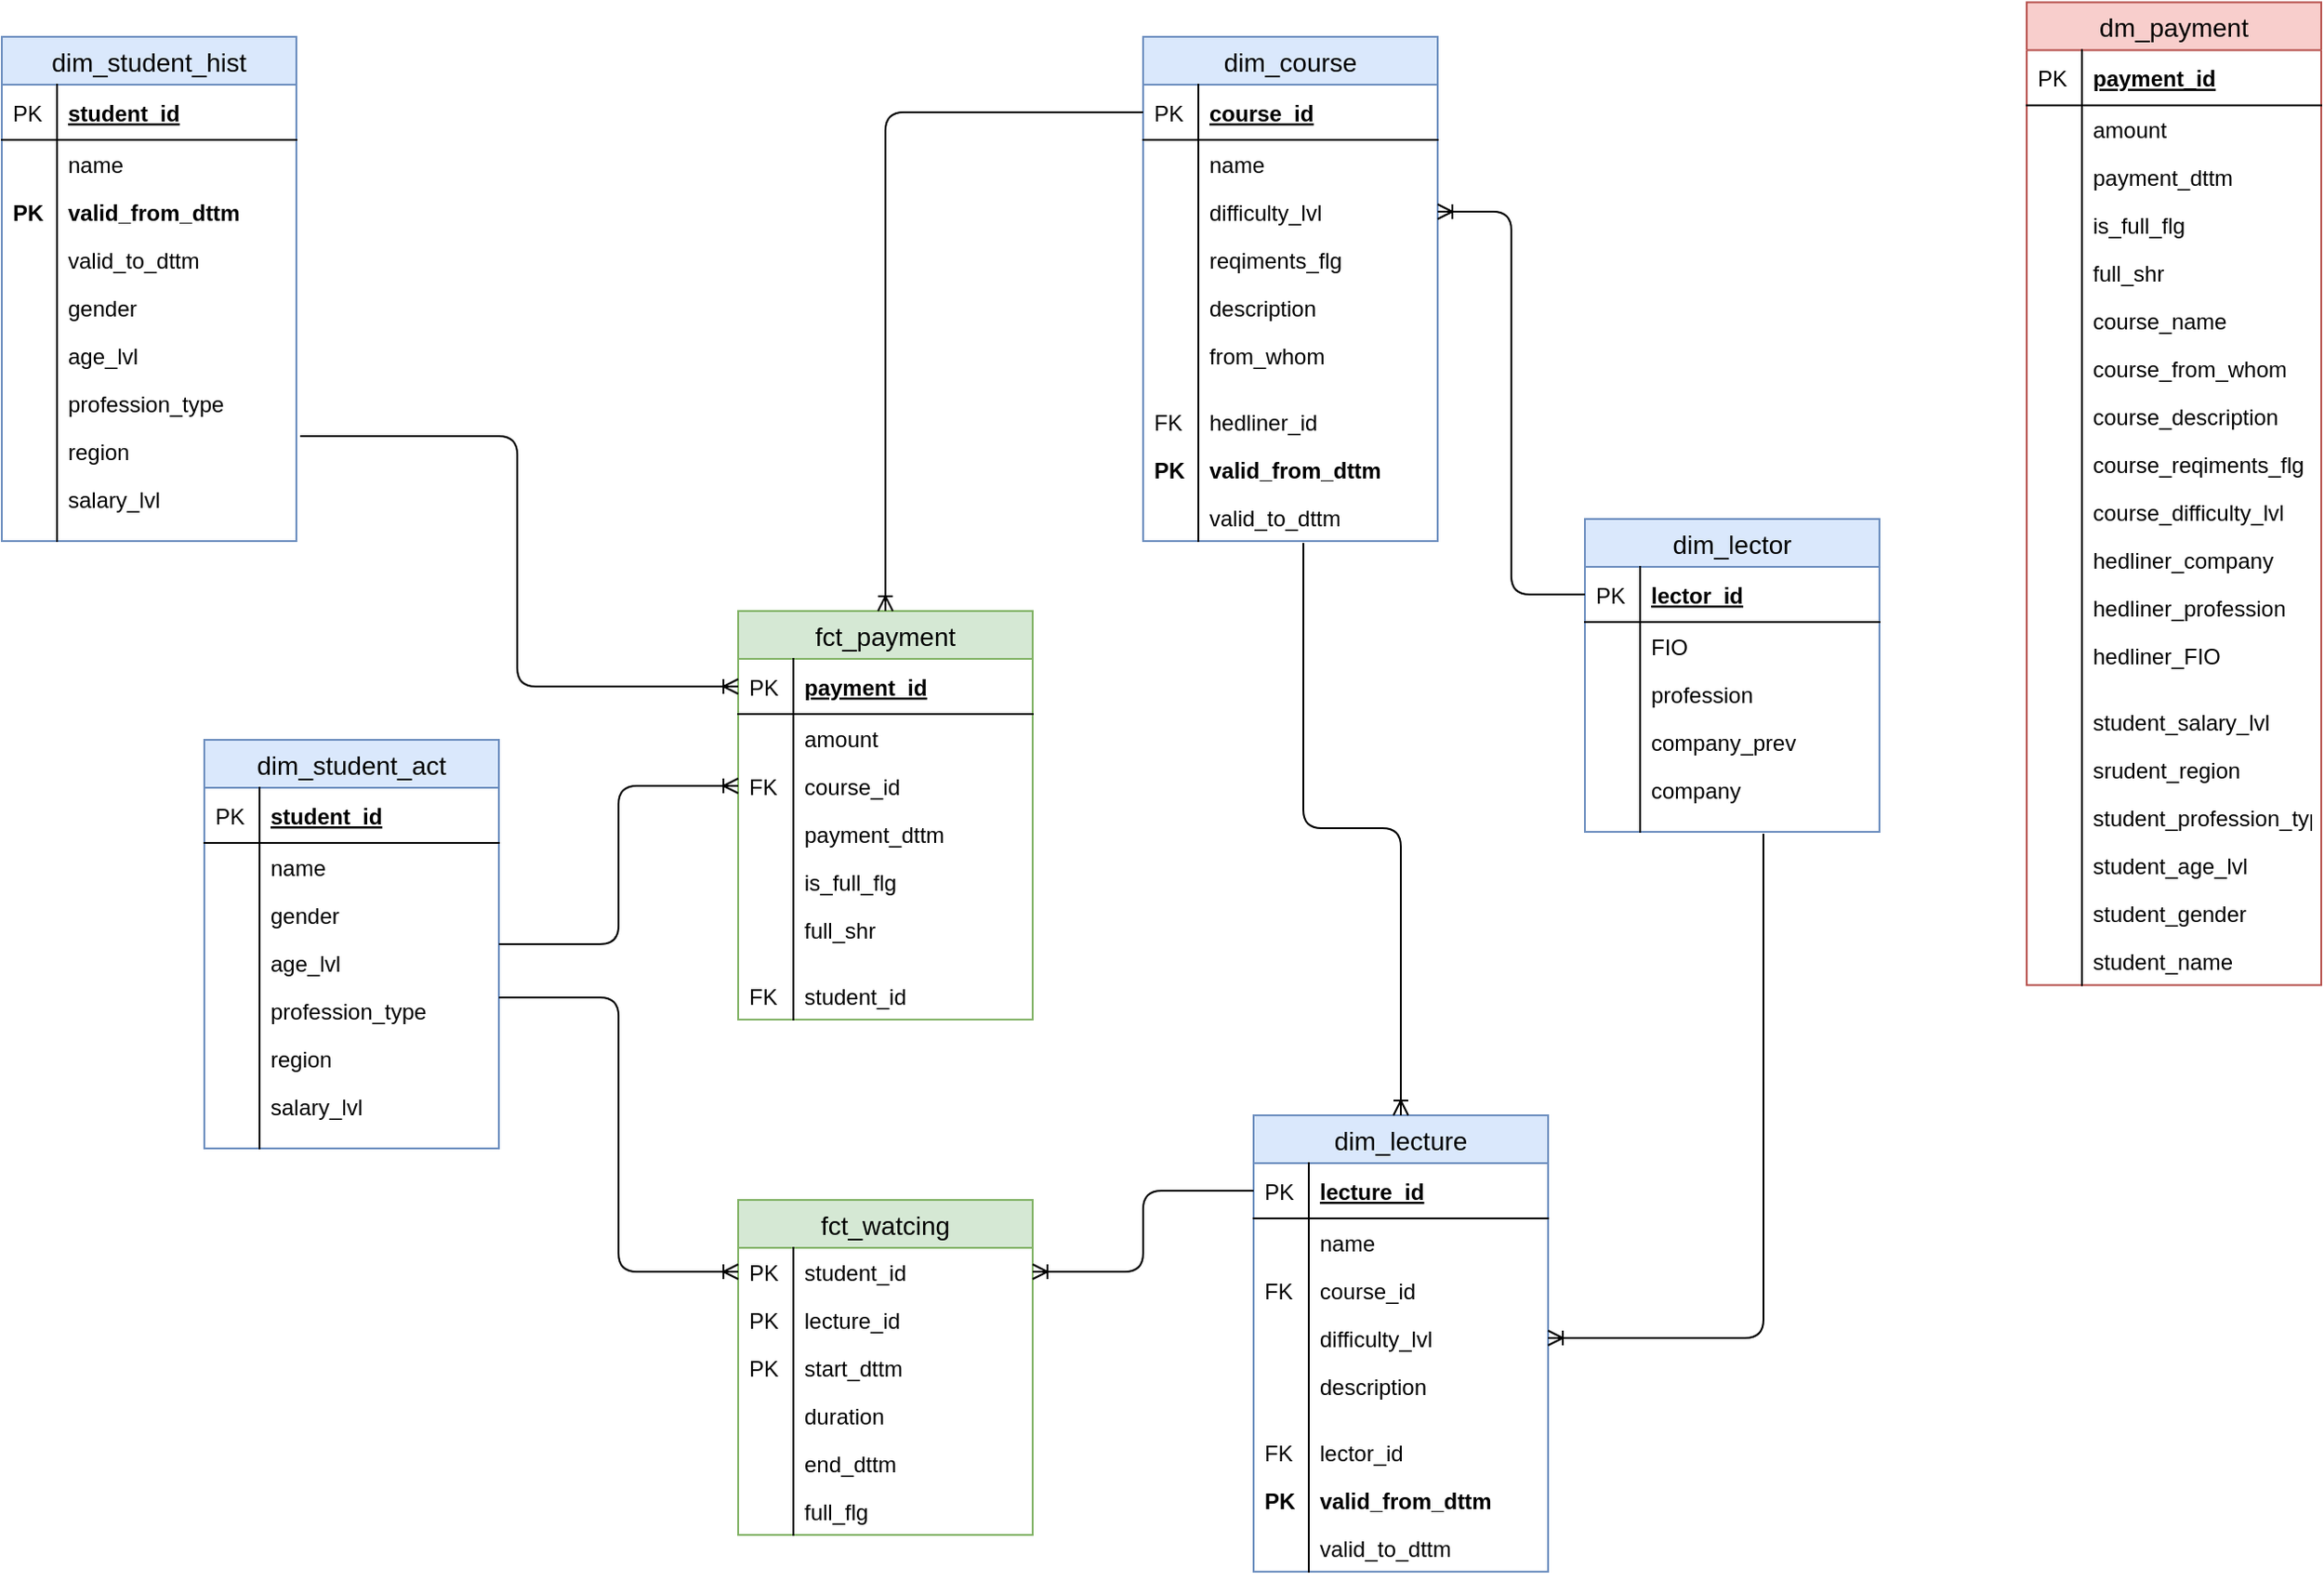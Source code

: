 <mxfile version="15.5.5" type="device" pages="2"><diagram id="sZjvSVCwIx_99-_EuHYr" name="по Кимбаллу"><mxGraphModel dx="2075" dy="1200" grid="1" gridSize="10" guides="1" tooltips="1" connect="1" arrows="1" fold="1" page="1" pageScale="1" pageWidth="827" pageHeight="1169" math="0" shadow="0"><root><mxCell id="KKD49l-dCm_XslDRBKuL-0"/><mxCell id="KKD49l-dCm_XslDRBKuL-1" parent="KKD49l-dCm_XslDRBKuL-0"/><mxCell id="Bt8ekAqjB3wNLkzb2OiT-12" value="fct_payment" style="swimlane;fontStyle=0;childLayout=stackLayout;horizontal=1;startSize=26;fillColor=#d5e8d4;horizontalStack=0;resizeParent=1;resizeParentMax=0;resizeLast=0;collapsible=1;marginBottom=0;swimlaneFillColor=#ffffff;align=center;fontSize=14;strokeColor=#82b366;" vertex="1" parent="KKD49l-dCm_XslDRBKuL-1"><mxGeometry x="675" y="649" width="160" height="222" as="geometry"/></mxCell><mxCell id="Bt8ekAqjB3wNLkzb2OiT-13" value="payment_id" style="shape=partialRectangle;top=0;left=0;right=0;bottom=1;align=left;verticalAlign=middle;fillColor=none;spacingLeft=34;spacingRight=4;overflow=hidden;rotatable=0;points=[[0,0.5],[1,0.5]];portConstraint=eastwest;dropTarget=0;fontStyle=5;fontSize=12;" vertex="1" parent="Bt8ekAqjB3wNLkzb2OiT-12"><mxGeometry y="26" width="160" height="30" as="geometry"/></mxCell><mxCell id="Bt8ekAqjB3wNLkzb2OiT-14" value="PK" style="shape=partialRectangle;top=0;left=0;bottom=0;fillColor=none;align=left;verticalAlign=middle;spacingLeft=4;spacingRight=4;overflow=hidden;rotatable=0;points=[];portConstraint=eastwest;part=1;fontSize=12;" vertex="1" connectable="0" parent="Bt8ekAqjB3wNLkzb2OiT-13"><mxGeometry width="30" height="30" as="geometry"/></mxCell><mxCell id="Bt8ekAqjB3wNLkzb2OiT-15" value="amount" style="shape=partialRectangle;top=0;left=0;right=0;bottom=0;align=left;verticalAlign=top;fillColor=none;spacingLeft=34;spacingRight=4;overflow=hidden;rotatable=0;points=[[0,0.5],[1,0.5]];portConstraint=eastwest;dropTarget=0;fontSize=12;" vertex="1" parent="Bt8ekAqjB3wNLkzb2OiT-12"><mxGeometry y="56" width="160" height="26" as="geometry"/></mxCell><mxCell id="Bt8ekAqjB3wNLkzb2OiT-16" value="" style="shape=partialRectangle;top=0;left=0;bottom=0;fillColor=none;align=left;verticalAlign=top;spacingLeft=4;spacingRight=4;overflow=hidden;rotatable=0;points=[];portConstraint=eastwest;part=1;fontSize=12;" vertex="1" connectable="0" parent="Bt8ekAqjB3wNLkzb2OiT-15"><mxGeometry width="30" height="26" as="geometry"/></mxCell><mxCell id="Bt8ekAqjB3wNLkzb2OiT-17" value="course_id" style="shape=partialRectangle;top=0;left=0;right=0;bottom=0;align=left;verticalAlign=top;fillColor=none;spacingLeft=34;spacingRight=4;overflow=hidden;rotatable=0;points=[[0,0.5],[1,0.5]];portConstraint=eastwest;dropTarget=0;fontSize=12;" vertex="1" parent="Bt8ekAqjB3wNLkzb2OiT-12"><mxGeometry y="82" width="160" height="26" as="geometry"/></mxCell><mxCell id="Bt8ekAqjB3wNLkzb2OiT-18" value="FK" style="shape=partialRectangle;top=0;left=0;bottom=0;fillColor=none;align=left;verticalAlign=top;spacingLeft=4;spacingRight=4;overflow=hidden;rotatable=0;points=[];portConstraint=eastwest;part=1;fontSize=12;" vertex="1" connectable="0" parent="Bt8ekAqjB3wNLkzb2OiT-17"><mxGeometry width="30" height="26" as="geometry"/></mxCell><mxCell id="Bt8ekAqjB3wNLkzb2OiT-19" value="payment_dttm" style="shape=partialRectangle;top=0;left=0;right=0;bottom=0;align=left;verticalAlign=top;fillColor=none;spacingLeft=34;spacingRight=4;overflow=hidden;rotatable=0;points=[[0,0.5],[1,0.5]];portConstraint=eastwest;dropTarget=0;fontSize=12;" vertex="1" parent="Bt8ekAqjB3wNLkzb2OiT-12"><mxGeometry y="108" width="160" height="26" as="geometry"/></mxCell><mxCell id="Bt8ekAqjB3wNLkzb2OiT-20" value="" style="shape=partialRectangle;top=0;left=0;bottom=0;fillColor=none;align=left;verticalAlign=top;spacingLeft=4;spacingRight=4;overflow=hidden;rotatable=0;points=[];portConstraint=eastwest;part=1;fontSize=12;" vertex="1" connectable="0" parent="Bt8ekAqjB3wNLkzb2OiT-19"><mxGeometry width="30" height="26" as="geometry"/></mxCell><mxCell id="Bt8ekAqjB3wNLkzb2OiT-21" value="is_full_flg" style="shape=partialRectangle;top=0;left=0;right=0;bottom=0;align=left;verticalAlign=top;fillColor=none;spacingLeft=34;spacingRight=4;overflow=hidden;rotatable=0;points=[[0,0.5],[1,0.5]];portConstraint=eastwest;dropTarget=0;fontSize=12;" vertex="1" parent="Bt8ekAqjB3wNLkzb2OiT-12"><mxGeometry y="134" width="160" height="26" as="geometry"/></mxCell><mxCell id="Bt8ekAqjB3wNLkzb2OiT-22" value="" style="shape=partialRectangle;top=0;left=0;bottom=0;fillColor=none;align=left;verticalAlign=top;spacingLeft=4;spacingRight=4;overflow=hidden;rotatable=0;points=[];portConstraint=eastwest;part=1;fontSize=12;" vertex="1" connectable="0" parent="Bt8ekAqjB3wNLkzb2OiT-21"><mxGeometry width="30" height="26" as="geometry"/></mxCell><mxCell id="Bt8ekAqjB3wNLkzb2OiT-23" value="full_shr" style="shape=partialRectangle;top=0;left=0;right=0;bottom=0;align=left;verticalAlign=top;fillColor=none;spacingLeft=34;spacingRight=4;overflow=hidden;rotatable=0;points=[[0,0.5],[1,0.5]];portConstraint=eastwest;dropTarget=0;fontSize=12;" vertex="1" parent="Bt8ekAqjB3wNLkzb2OiT-12"><mxGeometry y="160" width="160" height="26" as="geometry"/></mxCell><mxCell id="Bt8ekAqjB3wNLkzb2OiT-24" value="" style="shape=partialRectangle;top=0;left=0;bottom=0;fillColor=none;align=left;verticalAlign=top;spacingLeft=4;spacingRight=4;overflow=hidden;rotatable=0;points=[];portConstraint=eastwest;part=1;fontSize=12;" vertex="1" connectable="0" parent="Bt8ekAqjB3wNLkzb2OiT-23"><mxGeometry width="30" height="26" as="geometry"/></mxCell><mxCell id="Bt8ekAqjB3wNLkzb2OiT-25" value="" style="shape=partialRectangle;top=0;left=0;right=0;bottom=0;align=left;verticalAlign=top;fillColor=none;spacingLeft=34;spacingRight=4;overflow=hidden;rotatable=0;points=[[0,0.5],[1,0.5]];portConstraint=eastwest;dropTarget=0;fontSize=12;" vertex="1" parent="Bt8ekAqjB3wNLkzb2OiT-12"><mxGeometry y="186" width="160" height="10" as="geometry"/></mxCell><mxCell id="Bt8ekAqjB3wNLkzb2OiT-26" value="" style="shape=partialRectangle;top=0;left=0;bottom=0;fillColor=none;align=left;verticalAlign=top;spacingLeft=4;spacingRight=4;overflow=hidden;rotatable=0;points=[];portConstraint=eastwest;part=1;fontSize=12;" vertex="1" connectable="0" parent="Bt8ekAqjB3wNLkzb2OiT-25"><mxGeometry width="30" height="10" as="geometry"/></mxCell><mxCell id="Bt8ekAqjB3wNLkzb2OiT-27" value="student_id" style="shape=partialRectangle;top=0;left=0;right=0;bottom=0;align=left;verticalAlign=top;fillColor=none;spacingLeft=34;spacingRight=4;overflow=hidden;rotatable=0;points=[[0,0.5],[1,0.5]];portConstraint=eastwest;dropTarget=0;fontSize=12;" vertex="1" parent="Bt8ekAqjB3wNLkzb2OiT-12"><mxGeometry y="196" width="160" height="26" as="geometry"/></mxCell><mxCell id="Bt8ekAqjB3wNLkzb2OiT-28" value="FK" style="shape=partialRectangle;top=0;left=0;bottom=0;fillColor=none;align=left;verticalAlign=top;spacingLeft=4;spacingRight=4;overflow=hidden;rotatable=0;points=[];portConstraint=eastwest;part=1;fontSize=12;" vertex="1" connectable="0" parent="Bt8ekAqjB3wNLkzb2OiT-27"><mxGeometry width="30" height="26" as="geometry"/></mxCell><mxCell id="Bt8ekAqjB3wNLkzb2OiT-29" value="dim_course" style="swimlane;fontStyle=0;childLayout=stackLayout;horizontal=1;startSize=26;fillColor=#dae8fc;horizontalStack=0;resizeParent=1;resizeParentMax=0;resizeLast=0;collapsible=1;marginBottom=0;swimlaneFillColor=#ffffff;align=center;fontSize=14;strokeColor=#6c8ebf;" vertex="1" parent="KKD49l-dCm_XslDRBKuL-1"><mxGeometry x="895" y="337" width="160" height="274" as="geometry"/></mxCell><mxCell id="Bt8ekAqjB3wNLkzb2OiT-30" value="course_id" style="shape=partialRectangle;top=0;left=0;right=0;bottom=1;align=left;verticalAlign=middle;fillColor=none;spacingLeft=34;spacingRight=4;overflow=hidden;rotatable=0;points=[[0,0.5],[1,0.5]];portConstraint=eastwest;dropTarget=0;fontStyle=5;fontSize=12;" vertex="1" parent="Bt8ekAqjB3wNLkzb2OiT-29"><mxGeometry y="26" width="160" height="30" as="geometry"/></mxCell><mxCell id="Bt8ekAqjB3wNLkzb2OiT-31" value="PK" style="shape=partialRectangle;top=0;left=0;bottom=0;fillColor=none;align=left;verticalAlign=middle;spacingLeft=4;spacingRight=4;overflow=hidden;rotatable=0;points=[];portConstraint=eastwest;part=1;fontSize=12;" vertex="1" connectable="0" parent="Bt8ekAqjB3wNLkzb2OiT-30"><mxGeometry width="30" height="30" as="geometry"/></mxCell><mxCell id="Bt8ekAqjB3wNLkzb2OiT-32" value="name" style="shape=partialRectangle;top=0;left=0;right=0;bottom=0;align=left;verticalAlign=top;fillColor=none;spacingLeft=34;spacingRight=4;overflow=hidden;rotatable=0;points=[[0,0.5],[1,0.5]];portConstraint=eastwest;dropTarget=0;fontSize=12;" vertex="1" parent="Bt8ekAqjB3wNLkzb2OiT-29"><mxGeometry y="56" width="160" height="26" as="geometry"/></mxCell><mxCell id="Bt8ekAqjB3wNLkzb2OiT-33" value="" style="shape=partialRectangle;top=0;left=0;bottom=0;fillColor=none;align=left;verticalAlign=top;spacingLeft=4;spacingRight=4;overflow=hidden;rotatable=0;points=[];portConstraint=eastwest;part=1;fontSize=12;" vertex="1" connectable="0" parent="Bt8ekAqjB3wNLkzb2OiT-32"><mxGeometry width="30" height="26" as="geometry"/></mxCell><mxCell id="Bt8ekAqjB3wNLkzb2OiT-34" value="difficulty_lvl" style="shape=partialRectangle;top=0;left=0;right=0;bottom=0;align=left;verticalAlign=top;fillColor=none;spacingLeft=34;spacingRight=4;overflow=hidden;rotatable=0;points=[[0,0.5],[1,0.5]];portConstraint=eastwest;dropTarget=0;fontSize=12;" vertex="1" parent="Bt8ekAqjB3wNLkzb2OiT-29"><mxGeometry y="82" width="160" height="26" as="geometry"/></mxCell><mxCell id="Bt8ekAqjB3wNLkzb2OiT-35" value="" style="shape=partialRectangle;top=0;left=0;bottom=0;fillColor=none;align=left;verticalAlign=top;spacingLeft=4;spacingRight=4;overflow=hidden;rotatable=0;points=[];portConstraint=eastwest;part=1;fontSize=12;" vertex="1" connectable="0" parent="Bt8ekAqjB3wNLkzb2OiT-34"><mxGeometry width="30" height="26" as="geometry"/></mxCell><mxCell id="Bt8ekAqjB3wNLkzb2OiT-36" value="reqiments_flg" style="shape=partialRectangle;top=0;left=0;right=0;bottom=0;align=left;verticalAlign=top;fillColor=none;spacingLeft=34;spacingRight=4;overflow=hidden;rotatable=0;points=[[0,0.5],[1,0.5]];portConstraint=eastwest;dropTarget=0;fontSize=12;" vertex="1" parent="Bt8ekAqjB3wNLkzb2OiT-29"><mxGeometry y="108" width="160" height="26" as="geometry"/></mxCell><mxCell id="Bt8ekAqjB3wNLkzb2OiT-37" value="" style="shape=partialRectangle;top=0;left=0;bottom=0;fillColor=none;align=left;verticalAlign=top;spacingLeft=4;spacingRight=4;overflow=hidden;rotatable=0;points=[];portConstraint=eastwest;part=1;fontSize=12;" vertex="1" connectable="0" parent="Bt8ekAqjB3wNLkzb2OiT-36"><mxGeometry width="30" height="26" as="geometry"/></mxCell><mxCell id="Bt8ekAqjB3wNLkzb2OiT-38" value="description" style="shape=partialRectangle;top=0;left=0;right=0;bottom=0;align=left;verticalAlign=top;fillColor=none;spacingLeft=34;spacingRight=4;overflow=hidden;rotatable=0;points=[[0,0.5],[1,0.5]];portConstraint=eastwest;dropTarget=0;fontSize=12;" vertex="1" parent="Bt8ekAqjB3wNLkzb2OiT-29"><mxGeometry y="134" width="160" height="26" as="geometry"/></mxCell><mxCell id="Bt8ekAqjB3wNLkzb2OiT-39" value="" style="shape=partialRectangle;top=0;left=0;bottom=0;fillColor=none;align=left;verticalAlign=top;spacingLeft=4;spacingRight=4;overflow=hidden;rotatable=0;points=[];portConstraint=eastwest;part=1;fontSize=12;" vertex="1" connectable="0" parent="Bt8ekAqjB3wNLkzb2OiT-38"><mxGeometry width="30" height="26" as="geometry"/></mxCell><mxCell id="Bt8ekAqjB3wNLkzb2OiT-40" value="from_whom" style="shape=partialRectangle;top=0;left=0;right=0;bottom=0;align=left;verticalAlign=top;fillColor=none;spacingLeft=34;spacingRight=4;overflow=hidden;rotatable=0;points=[[0,0.5],[1,0.5]];portConstraint=eastwest;dropTarget=0;fontSize=12;" vertex="1" parent="Bt8ekAqjB3wNLkzb2OiT-29"><mxGeometry y="160" width="160" height="26" as="geometry"/></mxCell><mxCell id="Bt8ekAqjB3wNLkzb2OiT-41" value="" style="shape=partialRectangle;top=0;left=0;bottom=0;fillColor=none;align=left;verticalAlign=top;spacingLeft=4;spacingRight=4;overflow=hidden;rotatable=0;points=[];portConstraint=eastwest;part=1;fontSize=12;" vertex="1" connectable="0" parent="Bt8ekAqjB3wNLkzb2OiT-40"><mxGeometry width="30" height="26" as="geometry"/></mxCell><mxCell id="Bt8ekAqjB3wNLkzb2OiT-42" value="" style="shape=partialRectangle;top=0;left=0;right=0;bottom=0;align=left;verticalAlign=top;fillColor=none;spacingLeft=34;spacingRight=4;overflow=hidden;rotatable=0;points=[[0,0.5],[1,0.5]];portConstraint=eastwest;dropTarget=0;fontSize=12;" vertex="1" parent="Bt8ekAqjB3wNLkzb2OiT-29"><mxGeometry y="186" width="160" height="10" as="geometry"/></mxCell><mxCell id="Bt8ekAqjB3wNLkzb2OiT-43" value="" style="shape=partialRectangle;top=0;left=0;bottom=0;fillColor=none;align=left;verticalAlign=top;spacingLeft=4;spacingRight=4;overflow=hidden;rotatable=0;points=[];portConstraint=eastwest;part=1;fontSize=12;" vertex="1" connectable="0" parent="Bt8ekAqjB3wNLkzb2OiT-42"><mxGeometry width="30" height="10" as="geometry"/></mxCell><mxCell id="Bt8ekAqjB3wNLkzb2OiT-44" value="hedliner_id" style="shape=partialRectangle;top=0;left=0;right=0;bottom=0;align=left;verticalAlign=top;fillColor=none;spacingLeft=34;spacingRight=4;overflow=hidden;rotatable=0;points=[[0,0.5],[1,0.5]];portConstraint=eastwest;dropTarget=0;fontSize=12;" vertex="1" parent="Bt8ekAqjB3wNLkzb2OiT-29"><mxGeometry y="196" width="160" height="26" as="geometry"/></mxCell><mxCell id="Bt8ekAqjB3wNLkzb2OiT-45" value="FK" style="shape=partialRectangle;top=0;left=0;bottom=0;fillColor=none;align=left;verticalAlign=top;spacingLeft=4;spacingRight=4;overflow=hidden;rotatable=0;points=[];portConstraint=eastwest;part=1;fontSize=12;" vertex="1" connectable="0" parent="Bt8ekAqjB3wNLkzb2OiT-44"><mxGeometry width="30" height="26" as="geometry"/></mxCell><mxCell id="Bt8ekAqjB3wNLkzb2OiT-46" value="valid_from_dttm" style="shape=partialRectangle;top=0;left=0;right=0;bottom=0;align=left;verticalAlign=top;fillColor=none;spacingLeft=34;spacingRight=4;overflow=hidden;rotatable=0;points=[[0,0.5],[1,0.5]];portConstraint=eastwest;dropTarget=0;fontSize=12;fontStyle=1" vertex="1" parent="Bt8ekAqjB3wNLkzb2OiT-29"><mxGeometry y="222" width="160" height="26" as="geometry"/></mxCell><mxCell id="Bt8ekAqjB3wNLkzb2OiT-47" value="PK" style="shape=partialRectangle;top=0;left=0;bottom=0;fillColor=none;align=left;verticalAlign=top;spacingLeft=4;spacingRight=4;overflow=hidden;rotatable=0;points=[];portConstraint=eastwest;part=1;fontSize=12;fontStyle=1" vertex="1" connectable="0" parent="Bt8ekAqjB3wNLkzb2OiT-46"><mxGeometry width="30" height="26" as="geometry"/></mxCell><mxCell id="Bt8ekAqjB3wNLkzb2OiT-48" value="valid_to_dttm" style="shape=partialRectangle;top=0;left=0;right=0;bottom=0;align=left;verticalAlign=top;fillColor=none;spacingLeft=34;spacingRight=4;overflow=hidden;rotatable=0;points=[[0,0.5],[1,0.5]];portConstraint=eastwest;dropTarget=0;fontSize=12;" vertex="1" parent="Bt8ekAqjB3wNLkzb2OiT-29"><mxGeometry y="248" width="160" height="26" as="geometry"/></mxCell><mxCell id="Bt8ekAqjB3wNLkzb2OiT-49" value="" style="shape=partialRectangle;top=0;left=0;bottom=0;fillColor=none;align=left;verticalAlign=top;spacingLeft=4;spacingRight=4;overflow=hidden;rotatable=0;points=[];portConstraint=eastwest;part=1;fontSize=12;" vertex="1" connectable="0" parent="Bt8ekAqjB3wNLkzb2OiT-48"><mxGeometry width="30" height="26" as="geometry"/></mxCell><mxCell id="Bt8ekAqjB3wNLkzb2OiT-50" value="" style="edgeStyle=orthogonalEdgeStyle;fontSize=12;html=1;endArrow=ERoneToMany;exitX=0;exitY=0.5;exitDx=0;exitDy=0;" edge="1" parent="KKD49l-dCm_XslDRBKuL-1" source="Bt8ekAqjB3wNLkzb2OiT-30" target="Bt8ekAqjB3wNLkzb2OiT-12"><mxGeometry width="100" height="100" relative="1" as="geometry"><mxPoint x="1015" y="419" as="sourcePoint"/><mxPoint x="925" y="759" as="targetPoint"/></mxGeometry></mxCell><mxCell id="Bt8ekAqjB3wNLkzb2OiT-51" value="dim_student_act" style="swimlane;fontStyle=0;childLayout=stackLayout;horizontal=1;startSize=26;fillColor=#dae8fc;horizontalStack=0;resizeParent=1;resizeParentMax=0;resizeLast=0;collapsible=1;marginBottom=0;swimlaneFillColor=#ffffff;align=center;fontSize=14;strokeColor=#6c8ebf;" vertex="1" parent="KKD49l-dCm_XslDRBKuL-1"><mxGeometry x="385" y="719" width="160" height="222" as="geometry"/></mxCell><mxCell id="Bt8ekAqjB3wNLkzb2OiT-52" value="student_id" style="shape=partialRectangle;top=0;left=0;right=0;bottom=1;align=left;verticalAlign=middle;fillColor=none;spacingLeft=34;spacingRight=4;overflow=hidden;rotatable=0;points=[[0,0.5],[1,0.5]];portConstraint=eastwest;dropTarget=0;fontStyle=5;fontSize=12;" vertex="1" parent="Bt8ekAqjB3wNLkzb2OiT-51"><mxGeometry y="26" width="160" height="30" as="geometry"/></mxCell><mxCell id="Bt8ekAqjB3wNLkzb2OiT-53" value="PK" style="shape=partialRectangle;top=0;left=0;bottom=0;fillColor=none;align=left;verticalAlign=middle;spacingLeft=4;spacingRight=4;overflow=hidden;rotatable=0;points=[];portConstraint=eastwest;part=1;fontSize=12;" vertex="1" connectable="0" parent="Bt8ekAqjB3wNLkzb2OiT-52"><mxGeometry width="30" height="30" as="geometry"/></mxCell><mxCell id="Bt8ekAqjB3wNLkzb2OiT-54" value="name" style="shape=partialRectangle;top=0;left=0;right=0;bottom=0;align=left;verticalAlign=top;fillColor=none;spacingLeft=34;spacingRight=4;overflow=hidden;rotatable=0;points=[[0,0.5],[1,0.5]];portConstraint=eastwest;dropTarget=0;fontSize=12;" vertex="1" parent="Bt8ekAqjB3wNLkzb2OiT-51"><mxGeometry y="56" width="160" height="26" as="geometry"/></mxCell><mxCell id="Bt8ekAqjB3wNLkzb2OiT-55" value="" style="shape=partialRectangle;top=0;left=0;bottom=0;fillColor=none;align=left;verticalAlign=top;spacingLeft=4;spacingRight=4;overflow=hidden;rotatable=0;points=[];portConstraint=eastwest;part=1;fontSize=12;" vertex="1" connectable="0" parent="Bt8ekAqjB3wNLkzb2OiT-54"><mxGeometry width="30" height="26" as="geometry"/></mxCell><mxCell id="Bt8ekAqjB3wNLkzb2OiT-56" value="gender" style="shape=partialRectangle;top=0;left=0;right=0;bottom=0;align=left;verticalAlign=top;fillColor=none;spacingLeft=34;spacingRight=4;overflow=hidden;rotatable=0;points=[[0,0.5],[1,0.5]];portConstraint=eastwest;dropTarget=0;fontSize=12;" vertex="1" parent="Bt8ekAqjB3wNLkzb2OiT-51"><mxGeometry y="82" width="160" height="26" as="geometry"/></mxCell><mxCell id="Bt8ekAqjB3wNLkzb2OiT-57" value="" style="shape=partialRectangle;top=0;left=0;bottom=0;fillColor=none;align=left;verticalAlign=top;spacingLeft=4;spacingRight=4;overflow=hidden;rotatable=0;points=[];portConstraint=eastwest;part=1;fontSize=12;" vertex="1" connectable="0" parent="Bt8ekAqjB3wNLkzb2OiT-56"><mxGeometry width="30" height="26" as="geometry"/></mxCell><mxCell id="Bt8ekAqjB3wNLkzb2OiT-58" value="age_lvl" style="shape=partialRectangle;top=0;left=0;right=0;bottom=0;align=left;verticalAlign=top;fillColor=none;spacingLeft=34;spacingRight=4;overflow=hidden;rotatable=0;points=[[0,0.5],[1,0.5]];portConstraint=eastwest;dropTarget=0;fontSize=12;" vertex="1" parent="Bt8ekAqjB3wNLkzb2OiT-51"><mxGeometry y="108" width="160" height="26" as="geometry"/></mxCell><mxCell id="Bt8ekAqjB3wNLkzb2OiT-59" value="" style="shape=partialRectangle;top=0;left=0;bottom=0;fillColor=none;align=left;verticalAlign=top;spacingLeft=4;spacingRight=4;overflow=hidden;rotatable=0;points=[];portConstraint=eastwest;part=1;fontSize=12;" vertex="1" connectable="0" parent="Bt8ekAqjB3wNLkzb2OiT-58"><mxGeometry width="30" height="26" as="geometry"/></mxCell><mxCell id="Bt8ekAqjB3wNLkzb2OiT-60" value="profession_type" style="shape=partialRectangle;top=0;left=0;right=0;bottom=0;align=left;verticalAlign=top;fillColor=none;spacingLeft=34;spacingRight=4;overflow=hidden;rotatable=0;points=[[0,0.5],[1,0.5]];portConstraint=eastwest;dropTarget=0;fontSize=12;" vertex="1" parent="Bt8ekAqjB3wNLkzb2OiT-51"><mxGeometry y="134" width="160" height="26" as="geometry"/></mxCell><mxCell id="Bt8ekAqjB3wNLkzb2OiT-61" value="" style="shape=partialRectangle;top=0;left=0;bottom=0;fillColor=none;align=left;verticalAlign=top;spacingLeft=4;spacingRight=4;overflow=hidden;rotatable=0;points=[];portConstraint=eastwest;part=1;fontSize=12;" vertex="1" connectable="0" parent="Bt8ekAqjB3wNLkzb2OiT-60"><mxGeometry width="30" height="26" as="geometry"/></mxCell><mxCell id="Bt8ekAqjB3wNLkzb2OiT-62" value="region" style="shape=partialRectangle;top=0;left=0;right=0;bottom=0;align=left;verticalAlign=top;fillColor=none;spacingLeft=34;spacingRight=4;overflow=hidden;rotatable=0;points=[[0,0.5],[1,0.5]];portConstraint=eastwest;dropTarget=0;fontSize=12;" vertex="1" parent="Bt8ekAqjB3wNLkzb2OiT-51"><mxGeometry y="160" width="160" height="26" as="geometry"/></mxCell><mxCell id="Bt8ekAqjB3wNLkzb2OiT-63" value="" style="shape=partialRectangle;top=0;left=0;bottom=0;fillColor=none;align=left;verticalAlign=top;spacingLeft=4;spacingRight=4;overflow=hidden;rotatable=0;points=[];portConstraint=eastwest;part=1;fontSize=12;" vertex="1" connectable="0" parent="Bt8ekAqjB3wNLkzb2OiT-62"><mxGeometry width="30" height="26" as="geometry"/></mxCell><mxCell id="Bt8ekAqjB3wNLkzb2OiT-64" value="salary_lvl" style="shape=partialRectangle;top=0;left=0;right=0;bottom=0;align=left;verticalAlign=top;fillColor=none;spacingLeft=34;spacingRight=4;overflow=hidden;rotatable=0;points=[[0,0.5],[1,0.5]];portConstraint=eastwest;dropTarget=0;fontSize=12;" vertex="1" parent="Bt8ekAqjB3wNLkzb2OiT-51"><mxGeometry y="186" width="160" height="26" as="geometry"/></mxCell><mxCell id="Bt8ekAqjB3wNLkzb2OiT-65" value="" style="shape=partialRectangle;top=0;left=0;bottom=0;fillColor=none;align=left;verticalAlign=top;spacingLeft=4;spacingRight=4;overflow=hidden;rotatable=0;points=[];portConstraint=eastwest;part=1;fontSize=12;" vertex="1" connectable="0" parent="Bt8ekAqjB3wNLkzb2OiT-64"><mxGeometry width="30" height="26" as="geometry"/></mxCell><mxCell id="Bt8ekAqjB3wNLkzb2OiT-66" value="" style="shape=partialRectangle;top=0;left=0;right=0;bottom=0;align=left;verticalAlign=top;fillColor=none;spacingLeft=34;spacingRight=4;overflow=hidden;rotatable=0;points=[[0,0.5],[1,0.5]];portConstraint=eastwest;dropTarget=0;fontSize=12;" vertex="1" parent="Bt8ekAqjB3wNLkzb2OiT-51"><mxGeometry y="212" width="160" height="10" as="geometry"/></mxCell><mxCell id="Bt8ekAqjB3wNLkzb2OiT-67" value="" style="shape=partialRectangle;top=0;left=0;bottom=0;fillColor=none;align=left;verticalAlign=top;spacingLeft=4;spacingRight=4;overflow=hidden;rotatable=0;points=[];portConstraint=eastwest;part=1;fontSize=12;" vertex="1" connectable="0" parent="Bt8ekAqjB3wNLkzb2OiT-66"><mxGeometry width="30" height="10" as="geometry"/></mxCell><mxCell id="Bt8ekAqjB3wNLkzb2OiT-68" value="" style="edgeStyle=orthogonalEdgeStyle;fontSize=12;html=1;endArrow=ERoneToMany;entryX=0;entryY=0.5;entryDx=0;entryDy=0;" edge="1" parent="KKD49l-dCm_XslDRBKuL-1" source="Bt8ekAqjB3wNLkzb2OiT-51" target="Bt8ekAqjB3wNLkzb2OiT-17"><mxGeometry width="100" height="100" relative="1" as="geometry"><mxPoint x="1085" y="480" as="sourcePoint"/><mxPoint x="815" y="609" as="targetPoint"/></mxGeometry></mxCell><mxCell id="Bt8ekAqjB3wNLkzb2OiT-69" value="dim_lector" style="swimlane;fontStyle=0;childLayout=stackLayout;horizontal=1;startSize=26;fillColor=#dae8fc;horizontalStack=0;resizeParent=1;resizeParentMax=0;resizeLast=0;collapsible=1;marginBottom=0;swimlaneFillColor=#ffffff;align=center;fontSize=14;strokeColor=#6c8ebf;" vertex="1" parent="KKD49l-dCm_XslDRBKuL-1"><mxGeometry x="1135" y="599" width="160" height="170" as="geometry"/></mxCell><mxCell id="Bt8ekAqjB3wNLkzb2OiT-70" value="lector_id" style="shape=partialRectangle;top=0;left=0;right=0;bottom=1;align=left;verticalAlign=middle;fillColor=none;spacingLeft=34;spacingRight=4;overflow=hidden;rotatable=0;points=[[0,0.5],[1,0.5]];portConstraint=eastwest;dropTarget=0;fontStyle=5;fontSize=12;" vertex="1" parent="Bt8ekAqjB3wNLkzb2OiT-69"><mxGeometry y="26" width="160" height="30" as="geometry"/></mxCell><mxCell id="Bt8ekAqjB3wNLkzb2OiT-71" value="PK" style="shape=partialRectangle;top=0;left=0;bottom=0;fillColor=none;align=left;verticalAlign=middle;spacingLeft=4;spacingRight=4;overflow=hidden;rotatable=0;points=[];portConstraint=eastwest;part=1;fontSize=12;" vertex="1" connectable="0" parent="Bt8ekAqjB3wNLkzb2OiT-70"><mxGeometry width="30" height="30" as="geometry"/></mxCell><mxCell id="Bt8ekAqjB3wNLkzb2OiT-72" value="FIO" style="shape=partialRectangle;top=0;left=0;right=0;bottom=0;align=left;verticalAlign=top;fillColor=none;spacingLeft=34;spacingRight=4;overflow=hidden;rotatable=0;points=[[0,0.5],[1,0.5]];portConstraint=eastwest;dropTarget=0;fontSize=12;" vertex="1" parent="Bt8ekAqjB3wNLkzb2OiT-69"><mxGeometry y="56" width="160" height="26" as="geometry"/></mxCell><mxCell id="Bt8ekAqjB3wNLkzb2OiT-73" value="" style="shape=partialRectangle;top=0;left=0;bottom=0;fillColor=none;align=left;verticalAlign=top;spacingLeft=4;spacingRight=4;overflow=hidden;rotatable=0;points=[];portConstraint=eastwest;part=1;fontSize=12;" vertex="1" connectable="0" parent="Bt8ekAqjB3wNLkzb2OiT-72"><mxGeometry width="30" height="26" as="geometry"/></mxCell><mxCell id="Bt8ekAqjB3wNLkzb2OiT-74" value="profession" style="shape=partialRectangle;top=0;left=0;right=0;bottom=0;align=left;verticalAlign=top;fillColor=none;spacingLeft=34;spacingRight=4;overflow=hidden;rotatable=0;points=[[0,0.5],[1,0.5]];portConstraint=eastwest;dropTarget=0;fontSize=12;" vertex="1" parent="Bt8ekAqjB3wNLkzb2OiT-69"><mxGeometry y="82" width="160" height="26" as="geometry"/></mxCell><mxCell id="Bt8ekAqjB3wNLkzb2OiT-75" value="" style="shape=partialRectangle;top=0;left=0;bottom=0;fillColor=none;align=left;verticalAlign=top;spacingLeft=4;spacingRight=4;overflow=hidden;rotatable=0;points=[];portConstraint=eastwest;part=1;fontSize=12;" vertex="1" connectable="0" parent="Bt8ekAqjB3wNLkzb2OiT-74"><mxGeometry width="30" height="26" as="geometry"/></mxCell><mxCell id="Bt8ekAqjB3wNLkzb2OiT-76" value="company_prev" style="shape=partialRectangle;top=0;left=0;right=0;bottom=0;align=left;verticalAlign=top;fillColor=none;spacingLeft=34;spacingRight=4;overflow=hidden;rotatable=0;points=[[0,0.5],[1,0.5]];portConstraint=eastwest;dropTarget=0;fontSize=12;" vertex="1" parent="Bt8ekAqjB3wNLkzb2OiT-69"><mxGeometry y="108" width="160" height="26" as="geometry"/></mxCell><mxCell id="Bt8ekAqjB3wNLkzb2OiT-77" value="" style="shape=partialRectangle;top=0;left=0;bottom=0;fillColor=none;align=left;verticalAlign=top;spacingLeft=4;spacingRight=4;overflow=hidden;rotatable=0;points=[];portConstraint=eastwest;part=1;fontSize=12;" vertex="1" connectable="0" parent="Bt8ekAqjB3wNLkzb2OiT-76"><mxGeometry width="30" height="26" as="geometry"/></mxCell><mxCell id="Bt8ekAqjB3wNLkzb2OiT-78" value="company" style="shape=partialRectangle;top=0;left=0;right=0;bottom=0;align=left;verticalAlign=top;fillColor=none;spacingLeft=34;spacingRight=4;overflow=hidden;rotatable=0;points=[[0,0.5],[1,0.5]];portConstraint=eastwest;dropTarget=0;fontSize=12;" vertex="1" parent="Bt8ekAqjB3wNLkzb2OiT-69"><mxGeometry y="134" width="160" height="26" as="geometry"/></mxCell><mxCell id="Bt8ekAqjB3wNLkzb2OiT-79" value="" style="shape=partialRectangle;top=0;left=0;bottom=0;fillColor=none;align=left;verticalAlign=top;spacingLeft=4;spacingRight=4;overflow=hidden;rotatable=0;points=[];portConstraint=eastwest;part=1;fontSize=12;" vertex="1" connectable="0" parent="Bt8ekAqjB3wNLkzb2OiT-78"><mxGeometry width="30" height="26" as="geometry"/></mxCell><mxCell id="Bt8ekAqjB3wNLkzb2OiT-80" value="" style="shape=partialRectangle;top=0;left=0;right=0;bottom=0;align=left;verticalAlign=top;fillColor=none;spacingLeft=34;spacingRight=4;overflow=hidden;rotatable=0;points=[[0,0.5],[1,0.5]];portConstraint=eastwest;dropTarget=0;fontSize=12;" vertex="1" parent="Bt8ekAqjB3wNLkzb2OiT-69"><mxGeometry y="160" width="160" height="10" as="geometry"/></mxCell><mxCell id="Bt8ekAqjB3wNLkzb2OiT-81" value="" style="shape=partialRectangle;top=0;left=0;bottom=0;fillColor=none;align=left;verticalAlign=top;spacingLeft=4;spacingRight=4;overflow=hidden;rotatable=0;points=[];portConstraint=eastwest;part=1;fontSize=12;" vertex="1" connectable="0" parent="Bt8ekAqjB3wNLkzb2OiT-80"><mxGeometry width="30" height="10" as="geometry"/></mxCell><mxCell id="Bt8ekAqjB3wNLkzb2OiT-82" value="" style="edgeStyle=orthogonalEdgeStyle;fontSize=12;html=1;endArrow=ERoneToMany;exitX=0;exitY=0.5;exitDx=0;exitDy=0;entryX=1;entryY=0.5;entryDx=0;entryDy=0;" edge="1" parent="KKD49l-dCm_XslDRBKuL-1" source="Bt8ekAqjB3wNLkzb2OiT-70" target="Bt8ekAqjB3wNLkzb2OiT-34"><mxGeometry width="100" height="100" relative="1" as="geometry"><mxPoint x="1235" y="769" as="sourcePoint"/><mxPoint x="1145" y="509" as="targetPoint"/></mxGeometry></mxCell><mxCell id="Bt8ekAqjB3wNLkzb2OiT-83" value="dm_payment" style="swimlane;fontStyle=0;childLayout=stackLayout;horizontal=1;startSize=26;fillColor=#f8cecc;horizontalStack=0;resizeParent=1;resizeParentMax=0;resizeLast=0;collapsible=1;marginBottom=0;swimlaneFillColor=#ffffff;align=center;fontSize=14;strokeColor=#b85450;" vertex="1" parent="KKD49l-dCm_XslDRBKuL-1"><mxGeometry x="1375" y="318.24" width="160" height="534" as="geometry"/></mxCell><mxCell id="Bt8ekAqjB3wNLkzb2OiT-84" value="payment_id" style="shape=partialRectangle;top=0;left=0;right=0;bottom=1;align=left;verticalAlign=middle;fillColor=none;spacingLeft=34;spacingRight=4;overflow=hidden;rotatable=0;points=[[0,0.5],[1,0.5]];portConstraint=eastwest;dropTarget=0;fontStyle=5;fontSize=12;" vertex="1" parent="Bt8ekAqjB3wNLkzb2OiT-83"><mxGeometry y="26" width="160" height="30" as="geometry"/></mxCell><mxCell id="Bt8ekAqjB3wNLkzb2OiT-85" value="PK" style="shape=partialRectangle;top=0;left=0;bottom=0;fillColor=none;align=left;verticalAlign=middle;spacingLeft=4;spacingRight=4;overflow=hidden;rotatable=0;points=[];portConstraint=eastwest;part=1;fontSize=12;" vertex="1" connectable="0" parent="Bt8ekAqjB3wNLkzb2OiT-84"><mxGeometry width="30" height="30" as="geometry"/></mxCell><mxCell id="Bt8ekAqjB3wNLkzb2OiT-86" value="amount" style="shape=partialRectangle;top=0;left=0;right=0;bottom=0;align=left;verticalAlign=top;fillColor=none;spacingLeft=34;spacingRight=4;overflow=hidden;rotatable=0;points=[[0,0.5],[1,0.5]];portConstraint=eastwest;dropTarget=0;fontSize=12;" vertex="1" parent="Bt8ekAqjB3wNLkzb2OiT-83"><mxGeometry y="56" width="160" height="26" as="geometry"/></mxCell><mxCell id="Bt8ekAqjB3wNLkzb2OiT-87" value="" style="shape=partialRectangle;top=0;left=0;bottom=0;fillColor=none;align=left;verticalAlign=top;spacingLeft=4;spacingRight=4;overflow=hidden;rotatable=0;points=[];portConstraint=eastwest;part=1;fontSize=12;" vertex="1" connectable="0" parent="Bt8ekAqjB3wNLkzb2OiT-86"><mxGeometry width="30" height="26" as="geometry"/></mxCell><mxCell id="Bt8ekAqjB3wNLkzb2OiT-88" value="payment_dttm" style="shape=partialRectangle;top=0;left=0;right=0;bottom=0;align=left;verticalAlign=top;fillColor=none;spacingLeft=34;spacingRight=4;overflow=hidden;rotatable=0;points=[[0,0.5],[1,0.5]];portConstraint=eastwest;dropTarget=0;fontSize=12;" vertex="1" parent="Bt8ekAqjB3wNLkzb2OiT-83"><mxGeometry y="82" width="160" height="26" as="geometry"/></mxCell><mxCell id="Bt8ekAqjB3wNLkzb2OiT-89" value="" style="shape=partialRectangle;top=0;left=0;bottom=0;fillColor=none;align=left;verticalAlign=top;spacingLeft=4;spacingRight=4;overflow=hidden;rotatable=0;points=[];portConstraint=eastwest;part=1;fontSize=12;" vertex="1" connectable="0" parent="Bt8ekAqjB3wNLkzb2OiT-88"><mxGeometry width="30" height="26" as="geometry"/></mxCell><mxCell id="Bt8ekAqjB3wNLkzb2OiT-90" value="is_full_flg" style="shape=partialRectangle;top=0;left=0;right=0;bottom=0;align=left;verticalAlign=top;fillColor=none;spacingLeft=34;spacingRight=4;overflow=hidden;rotatable=0;points=[[0,0.5],[1,0.5]];portConstraint=eastwest;dropTarget=0;fontSize=12;" vertex="1" parent="Bt8ekAqjB3wNLkzb2OiT-83"><mxGeometry y="108" width="160" height="26" as="geometry"/></mxCell><mxCell id="Bt8ekAqjB3wNLkzb2OiT-91" value="" style="shape=partialRectangle;top=0;left=0;bottom=0;fillColor=none;align=left;verticalAlign=top;spacingLeft=4;spacingRight=4;overflow=hidden;rotatable=0;points=[];portConstraint=eastwest;part=1;fontSize=12;" vertex="1" connectable="0" parent="Bt8ekAqjB3wNLkzb2OiT-90"><mxGeometry width="30" height="26" as="geometry"/></mxCell><mxCell id="Bt8ekAqjB3wNLkzb2OiT-92" value="full_shr" style="shape=partialRectangle;top=0;left=0;right=0;bottom=0;align=left;verticalAlign=top;fillColor=none;spacingLeft=34;spacingRight=4;overflow=hidden;rotatable=0;points=[[0,0.5],[1,0.5]];portConstraint=eastwest;dropTarget=0;fontSize=12;" vertex="1" parent="Bt8ekAqjB3wNLkzb2OiT-83"><mxGeometry y="134" width="160" height="26" as="geometry"/></mxCell><mxCell id="Bt8ekAqjB3wNLkzb2OiT-93" value="" style="shape=partialRectangle;top=0;left=0;bottom=0;fillColor=none;align=left;verticalAlign=top;spacingLeft=4;spacingRight=4;overflow=hidden;rotatable=0;points=[];portConstraint=eastwest;part=1;fontSize=12;" vertex="1" connectable="0" parent="Bt8ekAqjB3wNLkzb2OiT-92"><mxGeometry width="30" height="26" as="geometry"/></mxCell><mxCell id="Bt8ekAqjB3wNLkzb2OiT-94" value="course_name" style="shape=partialRectangle;top=0;left=0;right=0;bottom=0;align=left;verticalAlign=top;fillColor=none;spacingLeft=34;spacingRight=4;overflow=hidden;rotatable=0;points=[[0,0.5],[1,0.5]];portConstraint=eastwest;dropTarget=0;fontSize=12;" vertex="1" parent="Bt8ekAqjB3wNLkzb2OiT-83"><mxGeometry y="160" width="160" height="26" as="geometry"/></mxCell><mxCell id="Bt8ekAqjB3wNLkzb2OiT-95" value="" style="shape=partialRectangle;top=0;left=0;bottom=0;fillColor=none;align=left;verticalAlign=top;spacingLeft=4;spacingRight=4;overflow=hidden;rotatable=0;points=[];portConstraint=eastwest;part=1;fontSize=12;" vertex="1" connectable="0" parent="Bt8ekAqjB3wNLkzb2OiT-94"><mxGeometry width="30" height="26" as="geometry"/></mxCell><mxCell id="Bt8ekAqjB3wNLkzb2OiT-96" value="course_from_whom" style="shape=partialRectangle;top=0;left=0;right=0;bottom=0;align=left;verticalAlign=top;fillColor=none;spacingLeft=34;spacingRight=4;overflow=hidden;rotatable=0;points=[[0,0.5],[1,0.5]];portConstraint=eastwest;dropTarget=0;fontSize=12;" vertex="1" parent="Bt8ekAqjB3wNLkzb2OiT-83"><mxGeometry y="186" width="160" height="26" as="geometry"/></mxCell><mxCell id="Bt8ekAqjB3wNLkzb2OiT-97" value="" style="shape=partialRectangle;top=0;left=0;bottom=0;fillColor=none;align=left;verticalAlign=top;spacingLeft=4;spacingRight=4;overflow=hidden;rotatable=0;points=[];portConstraint=eastwest;part=1;fontSize=12;" vertex="1" connectable="0" parent="Bt8ekAqjB3wNLkzb2OiT-96"><mxGeometry width="30" height="26" as="geometry"/></mxCell><mxCell id="Bt8ekAqjB3wNLkzb2OiT-98" value="course_description" style="shape=partialRectangle;top=0;left=0;right=0;bottom=0;align=left;verticalAlign=top;fillColor=none;spacingLeft=34;spacingRight=4;overflow=hidden;rotatable=0;points=[[0,0.5],[1,0.5]];portConstraint=eastwest;dropTarget=0;fontSize=12;" vertex="1" parent="Bt8ekAqjB3wNLkzb2OiT-83"><mxGeometry y="212" width="160" height="26" as="geometry"/></mxCell><mxCell id="Bt8ekAqjB3wNLkzb2OiT-99" value="" style="shape=partialRectangle;top=0;left=0;bottom=0;fillColor=none;align=left;verticalAlign=top;spacingLeft=4;spacingRight=4;overflow=hidden;rotatable=0;points=[];portConstraint=eastwest;part=1;fontSize=12;" vertex="1" connectable="0" parent="Bt8ekAqjB3wNLkzb2OiT-98"><mxGeometry width="30" height="26" as="geometry"/></mxCell><mxCell id="Bt8ekAqjB3wNLkzb2OiT-100" value="course_reqiments_flg" style="shape=partialRectangle;top=0;left=0;right=0;bottom=0;align=left;verticalAlign=top;fillColor=none;spacingLeft=34;spacingRight=4;overflow=hidden;rotatable=0;points=[[0,0.5],[1,0.5]];portConstraint=eastwest;dropTarget=0;fontSize=12;" vertex="1" parent="Bt8ekAqjB3wNLkzb2OiT-83"><mxGeometry y="238" width="160" height="26" as="geometry"/></mxCell><mxCell id="Bt8ekAqjB3wNLkzb2OiT-101" value="" style="shape=partialRectangle;top=0;left=0;bottom=0;fillColor=none;align=left;verticalAlign=top;spacingLeft=4;spacingRight=4;overflow=hidden;rotatable=0;points=[];portConstraint=eastwest;part=1;fontSize=12;" vertex="1" connectable="0" parent="Bt8ekAqjB3wNLkzb2OiT-100"><mxGeometry width="30" height="26" as="geometry"/></mxCell><mxCell id="Bt8ekAqjB3wNLkzb2OiT-102" value="course_difficulty_lvl" style="shape=partialRectangle;top=0;left=0;right=0;bottom=0;align=left;verticalAlign=top;fillColor=none;spacingLeft=34;spacingRight=4;overflow=hidden;rotatable=0;points=[[0,0.5],[1,0.5]];portConstraint=eastwest;dropTarget=0;fontSize=12;" vertex="1" parent="Bt8ekAqjB3wNLkzb2OiT-83"><mxGeometry y="264" width="160" height="26" as="geometry"/></mxCell><mxCell id="Bt8ekAqjB3wNLkzb2OiT-103" value="" style="shape=partialRectangle;top=0;left=0;bottom=0;fillColor=none;align=left;verticalAlign=top;spacingLeft=4;spacingRight=4;overflow=hidden;rotatable=0;points=[];portConstraint=eastwest;part=1;fontSize=12;" vertex="1" connectable="0" parent="Bt8ekAqjB3wNLkzb2OiT-102"><mxGeometry width="30" height="26" as="geometry"/></mxCell><mxCell id="Bt8ekAqjB3wNLkzb2OiT-104" value="hedliner_company" style="shape=partialRectangle;top=0;left=0;right=0;bottom=0;align=left;verticalAlign=top;fillColor=none;spacingLeft=34;spacingRight=4;overflow=hidden;rotatable=0;points=[[0,0.5],[1,0.5]];portConstraint=eastwest;dropTarget=0;fontSize=12;" vertex="1" parent="Bt8ekAqjB3wNLkzb2OiT-83"><mxGeometry y="290" width="160" height="26" as="geometry"/></mxCell><mxCell id="Bt8ekAqjB3wNLkzb2OiT-105" value="" style="shape=partialRectangle;top=0;left=0;bottom=0;fillColor=none;align=left;verticalAlign=top;spacingLeft=4;spacingRight=4;overflow=hidden;rotatable=0;points=[];portConstraint=eastwest;part=1;fontSize=12;" vertex="1" connectable="0" parent="Bt8ekAqjB3wNLkzb2OiT-104"><mxGeometry width="30" height="26" as="geometry"/></mxCell><mxCell id="Bt8ekAqjB3wNLkzb2OiT-106" value="hedliner_profession" style="shape=partialRectangle;top=0;left=0;right=0;bottom=0;align=left;verticalAlign=top;fillColor=none;spacingLeft=34;spacingRight=4;overflow=hidden;rotatable=0;points=[[0,0.5],[1,0.5]];portConstraint=eastwest;dropTarget=0;fontSize=12;" vertex="1" parent="Bt8ekAqjB3wNLkzb2OiT-83"><mxGeometry y="316" width="160" height="26" as="geometry"/></mxCell><mxCell id="Bt8ekAqjB3wNLkzb2OiT-107" value="" style="shape=partialRectangle;top=0;left=0;bottom=0;fillColor=none;align=left;verticalAlign=top;spacingLeft=4;spacingRight=4;overflow=hidden;rotatable=0;points=[];portConstraint=eastwest;part=1;fontSize=12;" vertex="1" connectable="0" parent="Bt8ekAqjB3wNLkzb2OiT-106"><mxGeometry width="30" height="26" as="geometry"/></mxCell><mxCell id="Bt8ekAqjB3wNLkzb2OiT-108" value="hedliner_FIO" style="shape=partialRectangle;top=0;left=0;right=0;bottom=0;align=left;verticalAlign=top;fillColor=none;spacingLeft=34;spacingRight=4;overflow=hidden;rotatable=0;points=[[0,0.5],[1,0.5]];portConstraint=eastwest;dropTarget=0;fontSize=12;" vertex="1" parent="Bt8ekAqjB3wNLkzb2OiT-83"><mxGeometry y="342" width="160" height="26" as="geometry"/></mxCell><mxCell id="Bt8ekAqjB3wNLkzb2OiT-109" value="" style="shape=partialRectangle;top=0;left=0;bottom=0;fillColor=none;align=left;verticalAlign=top;spacingLeft=4;spacingRight=4;overflow=hidden;rotatable=0;points=[];portConstraint=eastwest;part=1;fontSize=12;" vertex="1" connectable="0" parent="Bt8ekAqjB3wNLkzb2OiT-108"><mxGeometry width="30" height="26" as="geometry"/></mxCell><mxCell id="Bt8ekAqjB3wNLkzb2OiT-110" value="" style="shape=partialRectangle;top=0;left=0;right=0;bottom=0;align=left;verticalAlign=top;fillColor=none;spacingLeft=34;spacingRight=4;overflow=hidden;rotatable=0;points=[[0,0.5],[1,0.5]];portConstraint=eastwest;dropTarget=0;fontSize=12;" vertex="1" parent="Bt8ekAqjB3wNLkzb2OiT-83"><mxGeometry y="368" width="160" height="10" as="geometry"/></mxCell><mxCell id="Bt8ekAqjB3wNLkzb2OiT-111" value="" style="shape=partialRectangle;top=0;left=0;bottom=0;fillColor=none;align=left;verticalAlign=top;spacingLeft=4;spacingRight=4;overflow=hidden;rotatable=0;points=[];portConstraint=eastwest;part=1;fontSize=12;" vertex="1" connectable="0" parent="Bt8ekAqjB3wNLkzb2OiT-110"><mxGeometry width="30" height="10" as="geometry"/></mxCell><mxCell id="Bt8ekAqjB3wNLkzb2OiT-112" value="student_salary_lvl" style="shape=partialRectangle;top=0;left=0;right=0;bottom=0;align=left;verticalAlign=top;fillColor=none;spacingLeft=34;spacingRight=4;overflow=hidden;rotatable=0;points=[[0,0.5],[1,0.5]];portConstraint=eastwest;dropTarget=0;fontSize=12;" vertex="1" parent="Bt8ekAqjB3wNLkzb2OiT-83"><mxGeometry y="378" width="160" height="26" as="geometry"/></mxCell><mxCell id="Bt8ekAqjB3wNLkzb2OiT-113" value="" style="shape=partialRectangle;top=0;left=0;bottom=0;fillColor=none;align=left;verticalAlign=top;spacingLeft=4;spacingRight=4;overflow=hidden;rotatable=0;points=[];portConstraint=eastwest;part=1;fontSize=12;" vertex="1" connectable="0" parent="Bt8ekAqjB3wNLkzb2OiT-112"><mxGeometry width="30" height="26" as="geometry"/></mxCell><mxCell id="Bt8ekAqjB3wNLkzb2OiT-114" value="srudent_region" style="shape=partialRectangle;top=0;left=0;right=0;bottom=0;align=left;verticalAlign=top;fillColor=none;spacingLeft=34;spacingRight=4;overflow=hidden;rotatable=0;points=[[0,0.5],[1,0.5]];portConstraint=eastwest;dropTarget=0;fontSize=12;" vertex="1" parent="Bt8ekAqjB3wNLkzb2OiT-83"><mxGeometry y="404" width="160" height="26" as="geometry"/></mxCell><mxCell id="Bt8ekAqjB3wNLkzb2OiT-115" value="" style="shape=partialRectangle;top=0;left=0;bottom=0;fillColor=none;align=left;verticalAlign=top;spacingLeft=4;spacingRight=4;overflow=hidden;rotatable=0;points=[];portConstraint=eastwest;part=1;fontSize=12;" vertex="1" connectable="0" parent="Bt8ekAqjB3wNLkzb2OiT-114"><mxGeometry width="30" height="26" as="geometry"/></mxCell><mxCell id="Bt8ekAqjB3wNLkzb2OiT-116" value="student_profession_type" style="shape=partialRectangle;top=0;left=0;right=0;bottom=0;align=left;verticalAlign=top;fillColor=none;spacingLeft=34;spacingRight=4;overflow=hidden;rotatable=0;points=[[0,0.5],[1,0.5]];portConstraint=eastwest;dropTarget=0;fontSize=12;" vertex="1" parent="Bt8ekAqjB3wNLkzb2OiT-83"><mxGeometry y="430" width="160" height="26" as="geometry"/></mxCell><mxCell id="Bt8ekAqjB3wNLkzb2OiT-117" value="" style="shape=partialRectangle;top=0;left=0;bottom=0;fillColor=none;align=left;verticalAlign=top;spacingLeft=4;spacingRight=4;overflow=hidden;rotatable=0;points=[];portConstraint=eastwest;part=1;fontSize=12;" vertex="1" connectable="0" parent="Bt8ekAqjB3wNLkzb2OiT-116"><mxGeometry width="30" height="26" as="geometry"/></mxCell><mxCell id="Bt8ekAqjB3wNLkzb2OiT-118" value="student_age_lvl" style="shape=partialRectangle;top=0;left=0;right=0;bottom=0;align=left;verticalAlign=top;fillColor=none;spacingLeft=34;spacingRight=4;overflow=hidden;rotatable=0;points=[[0,0.5],[1,0.5]];portConstraint=eastwest;dropTarget=0;fontSize=12;" vertex="1" parent="Bt8ekAqjB3wNLkzb2OiT-83"><mxGeometry y="456" width="160" height="26" as="geometry"/></mxCell><mxCell id="Bt8ekAqjB3wNLkzb2OiT-119" value="" style="shape=partialRectangle;top=0;left=0;bottom=0;fillColor=none;align=left;verticalAlign=top;spacingLeft=4;spacingRight=4;overflow=hidden;rotatable=0;points=[];portConstraint=eastwest;part=1;fontSize=12;" vertex="1" connectable="0" parent="Bt8ekAqjB3wNLkzb2OiT-118"><mxGeometry width="30" height="26" as="geometry"/></mxCell><mxCell id="Bt8ekAqjB3wNLkzb2OiT-120" value="student_gender" style="shape=partialRectangle;top=0;left=0;right=0;bottom=0;align=left;verticalAlign=top;fillColor=none;spacingLeft=34;spacingRight=4;overflow=hidden;rotatable=0;points=[[0,0.5],[1,0.5]];portConstraint=eastwest;dropTarget=0;fontSize=12;" vertex="1" parent="Bt8ekAqjB3wNLkzb2OiT-83"><mxGeometry y="482" width="160" height="26" as="geometry"/></mxCell><mxCell id="Bt8ekAqjB3wNLkzb2OiT-121" value="" style="shape=partialRectangle;top=0;left=0;bottom=0;fillColor=none;align=left;verticalAlign=top;spacingLeft=4;spacingRight=4;overflow=hidden;rotatable=0;points=[];portConstraint=eastwest;part=1;fontSize=12;" vertex="1" connectable="0" parent="Bt8ekAqjB3wNLkzb2OiT-120"><mxGeometry width="30" height="26" as="geometry"/></mxCell><mxCell id="Bt8ekAqjB3wNLkzb2OiT-122" value="student_name" style="shape=partialRectangle;top=0;left=0;right=0;bottom=0;align=left;verticalAlign=top;fillColor=none;spacingLeft=34;spacingRight=4;overflow=hidden;rotatable=0;points=[[0,0.5],[1,0.5]];portConstraint=eastwest;dropTarget=0;fontSize=12;" vertex="1" parent="Bt8ekAqjB3wNLkzb2OiT-83"><mxGeometry y="508" width="160" height="26" as="geometry"/></mxCell><mxCell id="Bt8ekAqjB3wNLkzb2OiT-123" value="" style="shape=partialRectangle;top=0;left=0;bottom=0;fillColor=none;align=left;verticalAlign=top;spacingLeft=4;spacingRight=4;overflow=hidden;rotatable=0;points=[];portConstraint=eastwest;part=1;fontSize=12;" vertex="1" connectable="0" parent="Bt8ekAqjB3wNLkzb2OiT-122"><mxGeometry width="30" height="26" as="geometry"/></mxCell><mxCell id="Bt8ekAqjB3wNLkzb2OiT-124" value="dim_student_hist" style="swimlane;fontStyle=0;childLayout=stackLayout;horizontal=1;startSize=26;fillColor=#dae8fc;horizontalStack=0;resizeParent=1;resizeParentMax=0;resizeLast=0;collapsible=1;marginBottom=0;swimlaneFillColor=#ffffff;align=center;fontSize=14;strokeColor=#6c8ebf;" vertex="1" parent="KKD49l-dCm_XslDRBKuL-1"><mxGeometry x="275" y="337" width="160" height="274" as="geometry"/></mxCell><mxCell id="Bt8ekAqjB3wNLkzb2OiT-125" value="student_id" style="shape=partialRectangle;top=0;left=0;right=0;bottom=1;align=left;verticalAlign=middle;fillColor=none;spacingLeft=34;spacingRight=4;overflow=hidden;rotatable=0;points=[[0,0.5],[1,0.5]];portConstraint=eastwest;dropTarget=0;fontStyle=5;fontSize=12;" vertex="1" parent="Bt8ekAqjB3wNLkzb2OiT-124"><mxGeometry y="26" width="160" height="30" as="geometry"/></mxCell><mxCell id="Bt8ekAqjB3wNLkzb2OiT-126" value="PK" style="shape=partialRectangle;top=0;left=0;bottom=0;fillColor=none;align=left;verticalAlign=middle;spacingLeft=4;spacingRight=4;overflow=hidden;rotatable=0;points=[];portConstraint=eastwest;part=1;fontSize=12;" vertex="1" connectable="0" parent="Bt8ekAqjB3wNLkzb2OiT-125"><mxGeometry width="30" height="30" as="geometry"/></mxCell><mxCell id="Bt8ekAqjB3wNLkzb2OiT-127" value="name" style="shape=partialRectangle;top=0;left=0;right=0;bottom=0;align=left;verticalAlign=top;fillColor=none;spacingLeft=34;spacingRight=4;overflow=hidden;rotatable=0;points=[[0,0.5],[1,0.5]];portConstraint=eastwest;dropTarget=0;fontSize=12;" vertex="1" parent="Bt8ekAqjB3wNLkzb2OiT-124"><mxGeometry y="56" width="160" height="26" as="geometry"/></mxCell><mxCell id="Bt8ekAqjB3wNLkzb2OiT-128" value="" style="shape=partialRectangle;top=0;left=0;bottom=0;fillColor=none;align=left;verticalAlign=top;spacingLeft=4;spacingRight=4;overflow=hidden;rotatable=0;points=[];portConstraint=eastwest;part=1;fontSize=12;" vertex="1" connectable="0" parent="Bt8ekAqjB3wNLkzb2OiT-127"><mxGeometry width="30" height="26" as="geometry"/></mxCell><mxCell id="Bt8ekAqjB3wNLkzb2OiT-129" value="valid_from_dttm" style="shape=partialRectangle;top=0;left=0;right=0;bottom=0;align=left;verticalAlign=top;fillColor=none;spacingLeft=34;spacingRight=4;overflow=hidden;rotatable=0;points=[[0,0.5],[1,0.5]];portConstraint=eastwest;dropTarget=0;fontSize=12;fontStyle=1" vertex="1" parent="Bt8ekAqjB3wNLkzb2OiT-124"><mxGeometry y="82" width="160" height="26" as="geometry"/></mxCell><mxCell id="Bt8ekAqjB3wNLkzb2OiT-130" value="PK" style="shape=partialRectangle;top=0;left=0;bottom=0;fillColor=none;align=left;verticalAlign=top;spacingLeft=4;spacingRight=4;overflow=hidden;rotatable=0;points=[];portConstraint=eastwest;part=1;fontSize=12;fontStyle=1" vertex="1" connectable="0" parent="Bt8ekAqjB3wNLkzb2OiT-129"><mxGeometry width="30" height="26" as="geometry"/></mxCell><mxCell id="Bt8ekAqjB3wNLkzb2OiT-131" value="valid_to_dttm" style="shape=partialRectangle;top=0;left=0;right=0;bottom=0;align=left;verticalAlign=top;fillColor=none;spacingLeft=34;spacingRight=4;overflow=hidden;rotatable=0;points=[[0,0.5],[1,0.5]];portConstraint=eastwest;dropTarget=0;fontSize=12;" vertex="1" parent="Bt8ekAqjB3wNLkzb2OiT-124"><mxGeometry y="108" width="160" height="26" as="geometry"/></mxCell><mxCell id="Bt8ekAqjB3wNLkzb2OiT-132" value="" style="shape=partialRectangle;top=0;left=0;bottom=0;fillColor=none;align=left;verticalAlign=top;spacingLeft=4;spacingRight=4;overflow=hidden;rotatable=0;points=[];portConstraint=eastwest;part=1;fontSize=12;" vertex="1" connectable="0" parent="Bt8ekAqjB3wNLkzb2OiT-131"><mxGeometry width="30" height="26" as="geometry"/></mxCell><mxCell id="Bt8ekAqjB3wNLkzb2OiT-133" value="gender" style="shape=partialRectangle;top=0;left=0;right=0;bottom=0;align=left;verticalAlign=top;fillColor=none;spacingLeft=34;spacingRight=4;overflow=hidden;rotatable=0;points=[[0,0.5],[1,0.5]];portConstraint=eastwest;dropTarget=0;fontSize=12;" vertex="1" parent="Bt8ekAqjB3wNLkzb2OiT-124"><mxGeometry y="134" width="160" height="26" as="geometry"/></mxCell><mxCell id="Bt8ekAqjB3wNLkzb2OiT-134" value="" style="shape=partialRectangle;top=0;left=0;bottom=0;fillColor=none;align=left;verticalAlign=top;spacingLeft=4;spacingRight=4;overflow=hidden;rotatable=0;points=[];portConstraint=eastwest;part=1;fontSize=12;" vertex="1" connectable="0" parent="Bt8ekAqjB3wNLkzb2OiT-133"><mxGeometry width="30" height="26" as="geometry"/></mxCell><mxCell id="Bt8ekAqjB3wNLkzb2OiT-135" value="age_lvl" style="shape=partialRectangle;top=0;left=0;right=0;bottom=0;align=left;verticalAlign=top;fillColor=none;spacingLeft=34;spacingRight=4;overflow=hidden;rotatable=0;points=[[0,0.5],[1,0.5]];portConstraint=eastwest;dropTarget=0;fontSize=12;" vertex="1" parent="Bt8ekAqjB3wNLkzb2OiT-124"><mxGeometry y="160" width="160" height="26" as="geometry"/></mxCell><mxCell id="Bt8ekAqjB3wNLkzb2OiT-136" value="" style="shape=partialRectangle;top=0;left=0;bottom=0;fillColor=none;align=left;verticalAlign=top;spacingLeft=4;spacingRight=4;overflow=hidden;rotatable=0;points=[];portConstraint=eastwest;part=1;fontSize=12;" vertex="1" connectable="0" parent="Bt8ekAqjB3wNLkzb2OiT-135"><mxGeometry width="30" height="26" as="geometry"/></mxCell><mxCell id="Bt8ekAqjB3wNLkzb2OiT-137" value="profession_type" style="shape=partialRectangle;top=0;left=0;right=0;bottom=0;align=left;verticalAlign=top;fillColor=none;spacingLeft=34;spacingRight=4;overflow=hidden;rotatable=0;points=[[0,0.5],[1,0.5]];portConstraint=eastwest;dropTarget=0;fontSize=12;" vertex="1" parent="Bt8ekAqjB3wNLkzb2OiT-124"><mxGeometry y="186" width="160" height="26" as="geometry"/></mxCell><mxCell id="Bt8ekAqjB3wNLkzb2OiT-138" value="" style="shape=partialRectangle;top=0;left=0;bottom=0;fillColor=none;align=left;verticalAlign=top;spacingLeft=4;spacingRight=4;overflow=hidden;rotatable=0;points=[];portConstraint=eastwest;part=1;fontSize=12;" vertex="1" connectable="0" parent="Bt8ekAqjB3wNLkzb2OiT-137"><mxGeometry width="30" height="26" as="geometry"/></mxCell><mxCell id="Bt8ekAqjB3wNLkzb2OiT-139" value="region" style="shape=partialRectangle;top=0;left=0;right=0;bottom=0;align=left;verticalAlign=top;fillColor=none;spacingLeft=34;spacingRight=4;overflow=hidden;rotatable=0;points=[[0,0.5],[1,0.5]];portConstraint=eastwest;dropTarget=0;fontSize=12;" vertex="1" parent="Bt8ekAqjB3wNLkzb2OiT-124"><mxGeometry y="212" width="160" height="26" as="geometry"/></mxCell><mxCell id="Bt8ekAqjB3wNLkzb2OiT-140" value="" style="shape=partialRectangle;top=0;left=0;bottom=0;fillColor=none;align=left;verticalAlign=top;spacingLeft=4;spacingRight=4;overflow=hidden;rotatable=0;points=[];portConstraint=eastwest;part=1;fontSize=12;" vertex="1" connectable="0" parent="Bt8ekAqjB3wNLkzb2OiT-139"><mxGeometry width="30" height="26" as="geometry"/></mxCell><mxCell id="Bt8ekAqjB3wNLkzb2OiT-141" value="salary_lvl" style="shape=partialRectangle;top=0;left=0;right=0;bottom=0;align=left;verticalAlign=top;fillColor=none;spacingLeft=34;spacingRight=4;overflow=hidden;rotatable=0;points=[[0,0.5],[1,0.5]];portConstraint=eastwest;dropTarget=0;fontSize=12;" vertex="1" parent="Bt8ekAqjB3wNLkzb2OiT-124"><mxGeometry y="238" width="160" height="26" as="geometry"/></mxCell><mxCell id="Bt8ekAqjB3wNLkzb2OiT-142" value="" style="shape=partialRectangle;top=0;left=0;bottom=0;fillColor=none;align=left;verticalAlign=top;spacingLeft=4;spacingRight=4;overflow=hidden;rotatable=0;points=[];portConstraint=eastwest;part=1;fontSize=12;" vertex="1" connectable="0" parent="Bt8ekAqjB3wNLkzb2OiT-141"><mxGeometry width="30" height="26" as="geometry"/></mxCell><mxCell id="Bt8ekAqjB3wNLkzb2OiT-143" value="" style="shape=partialRectangle;top=0;left=0;right=0;bottom=0;align=left;verticalAlign=top;fillColor=none;spacingLeft=34;spacingRight=4;overflow=hidden;rotatable=0;points=[[0,0.5],[1,0.5]];portConstraint=eastwest;dropTarget=0;fontSize=12;" vertex="1" parent="Bt8ekAqjB3wNLkzb2OiT-124"><mxGeometry y="264" width="160" height="10" as="geometry"/></mxCell><mxCell id="Bt8ekAqjB3wNLkzb2OiT-144" value="" style="shape=partialRectangle;top=0;left=0;bottom=0;fillColor=none;align=left;verticalAlign=top;spacingLeft=4;spacingRight=4;overflow=hidden;rotatable=0;points=[];portConstraint=eastwest;part=1;fontSize=12;" vertex="1" connectable="0" parent="Bt8ekAqjB3wNLkzb2OiT-143"><mxGeometry width="30" height="10" as="geometry"/></mxCell><mxCell id="Bt8ekAqjB3wNLkzb2OiT-145" value="" style="edgeStyle=orthogonalEdgeStyle;fontSize=12;html=1;endArrow=ERoneToMany;entryX=0;entryY=0.5;entryDx=0;entryDy=0;exitX=1.013;exitY=0.192;exitDx=0;exitDy=0;exitPerimeter=0;" edge="1" parent="KKD49l-dCm_XslDRBKuL-1" source="Bt8ekAqjB3wNLkzb2OiT-139" target="Bt8ekAqjB3wNLkzb2OiT-13"><mxGeometry width="100" height="100" relative="1" as="geometry"><mxPoint x="635" y="458" as="sourcePoint"/><mxPoint x="725" y="659" as="targetPoint"/></mxGeometry></mxCell><mxCell id="Bt8ekAqjB3wNLkzb2OiT-146" value="fct_watcing" style="swimlane;fontStyle=0;childLayout=stackLayout;horizontal=1;startSize=26;fillColor=#d5e8d4;horizontalStack=0;resizeParent=1;resizeParentMax=0;resizeLast=0;collapsible=1;marginBottom=0;swimlaneFillColor=#ffffff;align=center;fontSize=14;strokeColor=#82b366;" vertex="1" parent="KKD49l-dCm_XslDRBKuL-1"><mxGeometry x="675" y="969" width="160" height="182" as="geometry"/></mxCell><mxCell id="Bt8ekAqjB3wNLkzb2OiT-147" value="student_id" style="shape=partialRectangle;top=0;left=0;right=0;bottom=0;align=left;verticalAlign=top;fillColor=none;spacingLeft=34;spacingRight=4;overflow=hidden;rotatable=0;points=[[0,0.5],[1,0.5]];portConstraint=eastwest;dropTarget=0;fontSize=12;" vertex="1" parent="Bt8ekAqjB3wNLkzb2OiT-146"><mxGeometry y="26" width="160" height="26" as="geometry"/></mxCell><mxCell id="Bt8ekAqjB3wNLkzb2OiT-148" value="PK" style="shape=partialRectangle;top=0;left=0;bottom=0;fillColor=none;align=left;verticalAlign=top;spacingLeft=4;spacingRight=4;overflow=hidden;rotatable=0;points=[];portConstraint=eastwest;part=1;fontSize=12;" vertex="1" connectable="0" parent="Bt8ekAqjB3wNLkzb2OiT-147"><mxGeometry width="30" height="26" as="geometry"/></mxCell><mxCell id="Bt8ekAqjB3wNLkzb2OiT-149" value="lecture_id" style="shape=partialRectangle;top=0;left=0;right=0;bottom=0;align=left;verticalAlign=top;fillColor=none;spacingLeft=34;spacingRight=4;overflow=hidden;rotatable=0;points=[[0,0.5],[1,0.5]];portConstraint=eastwest;dropTarget=0;fontSize=12;" vertex="1" parent="Bt8ekAqjB3wNLkzb2OiT-146"><mxGeometry y="52" width="160" height="26" as="geometry"/></mxCell><mxCell id="Bt8ekAqjB3wNLkzb2OiT-150" value="PK" style="shape=partialRectangle;top=0;left=0;bottom=0;fillColor=none;align=left;verticalAlign=top;spacingLeft=4;spacingRight=4;overflow=hidden;rotatable=0;points=[];portConstraint=eastwest;part=1;fontSize=12;" vertex="1" connectable="0" parent="Bt8ekAqjB3wNLkzb2OiT-149"><mxGeometry width="30" height="26" as="geometry"/></mxCell><mxCell id="Bt8ekAqjB3wNLkzb2OiT-151" value="start_dttm" style="shape=partialRectangle;top=0;left=0;right=0;bottom=0;align=left;verticalAlign=top;fillColor=none;spacingLeft=34;spacingRight=4;overflow=hidden;rotatable=0;points=[[0,0.5],[1,0.5]];portConstraint=eastwest;dropTarget=0;fontSize=12;" vertex="1" parent="Bt8ekAqjB3wNLkzb2OiT-146"><mxGeometry y="78" width="160" height="26" as="geometry"/></mxCell><mxCell id="Bt8ekAqjB3wNLkzb2OiT-152" value="PK" style="shape=partialRectangle;top=0;left=0;bottom=0;fillColor=none;align=left;verticalAlign=top;spacingLeft=4;spacingRight=4;overflow=hidden;rotatable=0;points=[];portConstraint=eastwest;part=1;fontSize=12;" vertex="1" connectable="0" parent="Bt8ekAqjB3wNLkzb2OiT-151"><mxGeometry width="30" height="26" as="geometry"/></mxCell><mxCell id="Bt8ekAqjB3wNLkzb2OiT-153" value="duration" style="shape=partialRectangle;top=0;left=0;right=0;bottom=0;align=left;verticalAlign=top;fillColor=none;spacingLeft=34;spacingRight=4;overflow=hidden;rotatable=0;points=[[0,0.5],[1,0.5]];portConstraint=eastwest;dropTarget=0;fontSize=12;" vertex="1" parent="Bt8ekAqjB3wNLkzb2OiT-146"><mxGeometry y="104" width="160" height="26" as="geometry"/></mxCell><mxCell id="Bt8ekAqjB3wNLkzb2OiT-154" value="" style="shape=partialRectangle;top=0;left=0;bottom=0;fillColor=none;align=left;verticalAlign=top;spacingLeft=4;spacingRight=4;overflow=hidden;rotatable=0;points=[];portConstraint=eastwest;part=1;fontSize=12;" vertex="1" connectable="0" parent="Bt8ekAqjB3wNLkzb2OiT-153"><mxGeometry width="30" height="26" as="geometry"/></mxCell><mxCell id="Bt8ekAqjB3wNLkzb2OiT-155" value="end_dttm" style="shape=partialRectangle;top=0;left=0;right=0;bottom=0;align=left;verticalAlign=top;fillColor=none;spacingLeft=34;spacingRight=4;overflow=hidden;rotatable=0;points=[[0,0.5],[1,0.5]];portConstraint=eastwest;dropTarget=0;fontSize=12;" vertex="1" parent="Bt8ekAqjB3wNLkzb2OiT-146"><mxGeometry y="130" width="160" height="26" as="geometry"/></mxCell><mxCell id="Bt8ekAqjB3wNLkzb2OiT-156" value="" style="shape=partialRectangle;top=0;left=0;bottom=0;fillColor=none;align=left;verticalAlign=top;spacingLeft=4;spacingRight=4;overflow=hidden;rotatable=0;points=[];portConstraint=eastwest;part=1;fontSize=12;" vertex="1" connectable="0" parent="Bt8ekAqjB3wNLkzb2OiT-155"><mxGeometry width="30" height="26" as="geometry"/></mxCell><mxCell id="Bt8ekAqjB3wNLkzb2OiT-157" value="full_flg" style="shape=partialRectangle;top=0;left=0;right=0;bottom=0;align=left;verticalAlign=top;fillColor=none;spacingLeft=34;spacingRight=4;overflow=hidden;rotatable=0;points=[[0,0.5],[1,0.5]];portConstraint=eastwest;dropTarget=0;fontSize=12;" vertex="1" parent="Bt8ekAqjB3wNLkzb2OiT-146"><mxGeometry y="156" width="160" height="26" as="geometry"/></mxCell><mxCell id="Bt8ekAqjB3wNLkzb2OiT-158" value="" style="shape=partialRectangle;top=0;left=0;bottom=0;fillColor=none;align=left;verticalAlign=top;spacingLeft=4;spacingRight=4;overflow=hidden;rotatable=0;points=[];portConstraint=eastwest;part=1;fontSize=12;" vertex="1" connectable="0" parent="Bt8ekAqjB3wNLkzb2OiT-157"><mxGeometry width="30" height="26" as="geometry"/></mxCell><mxCell id="Bt8ekAqjB3wNLkzb2OiT-159" value="" style="edgeStyle=orthogonalEdgeStyle;fontSize=12;html=1;endArrow=ERoneToMany;entryX=0;entryY=0.5;entryDx=0;entryDy=0;exitX=1;exitY=0.231;exitDx=0;exitDy=0;exitPerimeter=0;" edge="1" parent="KKD49l-dCm_XslDRBKuL-1" source="Bt8ekAqjB3wNLkzb2OiT-60" target="Bt8ekAqjB3wNLkzb2OiT-147"><mxGeometry width="100" height="100" relative="1" as="geometry"><mxPoint x="555" y="840" as="sourcePoint"/><mxPoint x="725" y="659" as="targetPoint"/></mxGeometry></mxCell><mxCell id="Bt8ekAqjB3wNLkzb2OiT-160" value="dim_lecture" style="swimlane;fontStyle=0;childLayout=stackLayout;horizontal=1;startSize=26;fillColor=#dae8fc;horizontalStack=0;resizeParent=1;resizeParentMax=0;resizeLast=0;collapsible=1;marginBottom=0;swimlaneFillColor=#ffffff;align=center;fontSize=14;strokeColor=#6c8ebf;" vertex="1" parent="KKD49l-dCm_XslDRBKuL-1"><mxGeometry x="955" y="923" width="160" height="248" as="geometry"/></mxCell><mxCell id="Bt8ekAqjB3wNLkzb2OiT-161" value="lecture_id" style="shape=partialRectangle;top=0;left=0;right=0;bottom=1;align=left;verticalAlign=middle;fillColor=none;spacingLeft=34;spacingRight=4;overflow=hidden;rotatable=0;points=[[0,0.5],[1,0.5]];portConstraint=eastwest;dropTarget=0;fontStyle=5;fontSize=12;" vertex="1" parent="Bt8ekAqjB3wNLkzb2OiT-160"><mxGeometry y="26" width="160" height="30" as="geometry"/></mxCell><mxCell id="Bt8ekAqjB3wNLkzb2OiT-162" value="PK" style="shape=partialRectangle;top=0;left=0;bottom=0;fillColor=none;align=left;verticalAlign=middle;spacingLeft=4;spacingRight=4;overflow=hidden;rotatable=0;points=[];portConstraint=eastwest;part=1;fontSize=12;" vertex="1" connectable="0" parent="Bt8ekAqjB3wNLkzb2OiT-161"><mxGeometry width="30" height="30" as="geometry"/></mxCell><mxCell id="Bt8ekAqjB3wNLkzb2OiT-163" value="name" style="shape=partialRectangle;top=0;left=0;right=0;bottom=0;align=left;verticalAlign=top;fillColor=none;spacingLeft=34;spacingRight=4;overflow=hidden;rotatable=0;points=[[0,0.5],[1,0.5]];portConstraint=eastwest;dropTarget=0;fontSize=12;" vertex="1" parent="Bt8ekAqjB3wNLkzb2OiT-160"><mxGeometry y="56" width="160" height="26" as="geometry"/></mxCell><mxCell id="Bt8ekAqjB3wNLkzb2OiT-164" value="" style="shape=partialRectangle;top=0;left=0;bottom=0;fillColor=none;align=left;verticalAlign=top;spacingLeft=4;spacingRight=4;overflow=hidden;rotatable=0;points=[];portConstraint=eastwest;part=1;fontSize=12;" vertex="1" connectable="0" parent="Bt8ekAqjB3wNLkzb2OiT-163"><mxGeometry width="30" height="26" as="geometry"/></mxCell><mxCell id="Bt8ekAqjB3wNLkzb2OiT-165" value="course_id" style="shape=partialRectangle;top=0;left=0;right=0;bottom=0;align=left;verticalAlign=top;fillColor=none;spacingLeft=34;spacingRight=4;overflow=hidden;rotatable=0;points=[[0,0.5],[1,0.5]];portConstraint=eastwest;dropTarget=0;fontSize=12;" vertex="1" parent="Bt8ekAqjB3wNLkzb2OiT-160"><mxGeometry y="82" width="160" height="26" as="geometry"/></mxCell><mxCell id="Bt8ekAqjB3wNLkzb2OiT-166" value="FK" style="shape=partialRectangle;top=0;left=0;bottom=0;fillColor=none;align=left;verticalAlign=top;spacingLeft=4;spacingRight=4;overflow=hidden;rotatable=0;points=[];portConstraint=eastwest;part=1;fontSize=12;" vertex="1" connectable="0" parent="Bt8ekAqjB3wNLkzb2OiT-165"><mxGeometry width="30" height="26" as="geometry"/></mxCell><mxCell id="Bt8ekAqjB3wNLkzb2OiT-167" value="difficulty_lvl" style="shape=partialRectangle;top=0;left=0;right=0;bottom=0;align=left;verticalAlign=top;fillColor=none;spacingLeft=34;spacingRight=4;overflow=hidden;rotatable=0;points=[[0,0.5],[1,0.5]];portConstraint=eastwest;dropTarget=0;fontSize=12;" vertex="1" parent="Bt8ekAqjB3wNLkzb2OiT-160"><mxGeometry y="108" width="160" height="26" as="geometry"/></mxCell><mxCell id="Bt8ekAqjB3wNLkzb2OiT-168" value="" style="shape=partialRectangle;top=0;left=0;bottom=0;fillColor=none;align=left;verticalAlign=top;spacingLeft=4;spacingRight=4;overflow=hidden;rotatable=0;points=[];portConstraint=eastwest;part=1;fontSize=12;" vertex="1" connectable="0" parent="Bt8ekAqjB3wNLkzb2OiT-167"><mxGeometry width="30" height="26" as="geometry"/></mxCell><mxCell id="Bt8ekAqjB3wNLkzb2OiT-169" value="description" style="shape=partialRectangle;top=0;left=0;right=0;bottom=0;align=left;verticalAlign=top;fillColor=none;spacingLeft=34;spacingRight=4;overflow=hidden;rotatable=0;points=[[0,0.5],[1,0.5]];portConstraint=eastwest;dropTarget=0;fontSize=12;" vertex="1" parent="Bt8ekAqjB3wNLkzb2OiT-160"><mxGeometry y="134" width="160" height="26" as="geometry"/></mxCell><mxCell id="Bt8ekAqjB3wNLkzb2OiT-170" value="" style="shape=partialRectangle;top=0;left=0;bottom=0;fillColor=none;align=left;verticalAlign=top;spacingLeft=4;spacingRight=4;overflow=hidden;rotatable=0;points=[];portConstraint=eastwest;part=1;fontSize=12;" vertex="1" connectable="0" parent="Bt8ekAqjB3wNLkzb2OiT-169"><mxGeometry width="30" height="26" as="geometry"/></mxCell><mxCell id="Bt8ekAqjB3wNLkzb2OiT-171" value="" style="shape=partialRectangle;top=0;left=0;right=0;bottom=0;align=left;verticalAlign=top;fillColor=none;spacingLeft=34;spacingRight=4;overflow=hidden;rotatable=0;points=[[0,0.5],[1,0.5]];portConstraint=eastwest;dropTarget=0;fontSize=12;" vertex="1" parent="Bt8ekAqjB3wNLkzb2OiT-160"><mxGeometry y="160" width="160" height="10" as="geometry"/></mxCell><mxCell id="Bt8ekAqjB3wNLkzb2OiT-172" value="" style="shape=partialRectangle;top=0;left=0;bottom=0;fillColor=none;align=left;verticalAlign=top;spacingLeft=4;spacingRight=4;overflow=hidden;rotatable=0;points=[];portConstraint=eastwest;part=1;fontSize=12;" vertex="1" connectable="0" parent="Bt8ekAqjB3wNLkzb2OiT-171"><mxGeometry width="30" height="10" as="geometry"/></mxCell><mxCell id="Bt8ekAqjB3wNLkzb2OiT-173" value="lector_id" style="shape=partialRectangle;top=0;left=0;right=0;bottom=0;align=left;verticalAlign=top;fillColor=none;spacingLeft=34;spacingRight=4;overflow=hidden;rotatable=0;points=[[0,0.5],[1,0.5]];portConstraint=eastwest;dropTarget=0;fontSize=12;" vertex="1" parent="Bt8ekAqjB3wNLkzb2OiT-160"><mxGeometry y="170" width="160" height="26" as="geometry"/></mxCell><mxCell id="Bt8ekAqjB3wNLkzb2OiT-174" value="FK" style="shape=partialRectangle;top=0;left=0;bottom=0;fillColor=none;align=left;verticalAlign=top;spacingLeft=4;spacingRight=4;overflow=hidden;rotatable=0;points=[];portConstraint=eastwest;part=1;fontSize=12;" vertex="1" connectable="0" parent="Bt8ekAqjB3wNLkzb2OiT-173"><mxGeometry width="30" height="26" as="geometry"/></mxCell><mxCell id="Bt8ekAqjB3wNLkzb2OiT-175" value="valid_from_dttm" style="shape=partialRectangle;top=0;left=0;right=0;bottom=0;align=left;verticalAlign=top;fillColor=none;spacingLeft=34;spacingRight=4;overflow=hidden;rotatable=0;points=[[0,0.5],[1,0.5]];portConstraint=eastwest;dropTarget=0;fontSize=12;fontStyle=1" vertex="1" parent="Bt8ekAqjB3wNLkzb2OiT-160"><mxGeometry y="196" width="160" height="26" as="geometry"/></mxCell><mxCell id="Bt8ekAqjB3wNLkzb2OiT-176" value="PK" style="shape=partialRectangle;top=0;left=0;bottom=0;fillColor=none;align=left;verticalAlign=top;spacingLeft=4;spacingRight=4;overflow=hidden;rotatable=0;points=[];portConstraint=eastwest;part=1;fontSize=12;fontStyle=1" vertex="1" connectable="0" parent="Bt8ekAqjB3wNLkzb2OiT-175"><mxGeometry width="30" height="26" as="geometry"/></mxCell><mxCell id="Bt8ekAqjB3wNLkzb2OiT-177" value="valid_to_dttm" style="shape=partialRectangle;top=0;left=0;right=0;bottom=0;align=left;verticalAlign=top;fillColor=none;spacingLeft=34;spacingRight=4;overflow=hidden;rotatable=0;points=[[0,0.5],[1,0.5]];portConstraint=eastwest;dropTarget=0;fontSize=12;" vertex="1" parent="Bt8ekAqjB3wNLkzb2OiT-160"><mxGeometry y="222" width="160" height="26" as="geometry"/></mxCell><mxCell id="Bt8ekAqjB3wNLkzb2OiT-178" value="" style="shape=partialRectangle;top=0;left=0;bottom=0;fillColor=none;align=left;verticalAlign=top;spacingLeft=4;spacingRight=4;overflow=hidden;rotatable=0;points=[];portConstraint=eastwest;part=1;fontSize=12;" vertex="1" connectable="0" parent="Bt8ekAqjB3wNLkzb2OiT-177"><mxGeometry width="30" height="26" as="geometry"/></mxCell><mxCell id="Bt8ekAqjB3wNLkzb2OiT-179" value="" style="edgeStyle=orthogonalEdgeStyle;fontSize=12;html=1;endArrow=ERoneToMany;entryX=1;entryY=0.5;entryDx=0;entryDy=0;exitX=0;exitY=0.5;exitDx=0;exitDy=0;" edge="1" parent="KKD49l-dCm_XslDRBKuL-1" source="Bt8ekAqjB3wNLkzb2OiT-161" target="Bt8ekAqjB3wNLkzb2OiT-147"><mxGeometry width="100" height="100" relative="1" as="geometry"><mxPoint x="555" y="869.006" as="sourcePoint"/><mxPoint x="685" y="1018" as="targetPoint"/></mxGeometry></mxCell><mxCell id="Bt8ekAqjB3wNLkzb2OiT-180" value="" style="edgeStyle=orthogonalEdgeStyle;fontSize=12;html=1;endArrow=ERoneToMany;entryX=0.5;entryY=0;entryDx=0;entryDy=0;exitX=0.544;exitY=1.038;exitDx=0;exitDy=0;exitPerimeter=0;" edge="1" parent="KKD49l-dCm_XslDRBKuL-1" source="Bt8ekAqjB3wNLkzb2OiT-48" target="Bt8ekAqjB3wNLkzb2OiT-160"><mxGeometry width="100" height="100" relative="1" as="geometry"><mxPoint x="965" y="974" as="sourcePoint"/><mxPoint x="845" y="1018" as="targetPoint"/></mxGeometry></mxCell><mxCell id="Bt8ekAqjB3wNLkzb2OiT-181" value="" style="edgeStyle=orthogonalEdgeStyle;fontSize=12;html=1;endArrow=ERoneToMany;entryX=1;entryY=0.5;entryDx=0;entryDy=0;exitX=0.606;exitY=1.1;exitDx=0;exitDy=0;exitPerimeter=0;" edge="1" parent="KKD49l-dCm_XslDRBKuL-1" source="Bt8ekAqjB3wNLkzb2OiT-80" target="Bt8ekAqjB3wNLkzb2OiT-167"><mxGeometry width="100" height="100" relative="1" as="geometry"><mxPoint x="975" y="984" as="sourcePoint"/><mxPoint x="855" y="1028" as="targetPoint"/></mxGeometry></mxCell></root></mxGraphModel></diagram><diagram name="по Инмону" id="ssEMa13KWlsORalsjPgZ"><mxGraphModel dx="2487" dy="960" grid="1" gridSize="10" guides="1" tooltips="1" connect="1" arrows="1" fold="1" page="1" pageScale="1" pageWidth="827" pageHeight="1169" math="0" shadow="0"><root><mxCell id="wTJElJTUccz4ns2g21JD-0"/><mxCell id="wTJElJTUccz4ns2g21JD-1" parent="wTJElJTUccz4ns2g21JD-0"/><mxCell id="wTJElJTUccz4ns2g21JD-15" value="Student" style="swimlane;fontStyle=0;childLayout=stackLayout;horizontal=1;startSize=26;fillColor=#e0e0e0;horizontalStack=0;resizeParent=1;resizeParentMax=0;resizeLast=0;collapsible=1;marginBottom=0;swimlaneFillColor=#ffffff;align=center;fontSize=14;" parent="wTJElJTUccz4ns2g21JD-1" vertex="1"><mxGeometry x="230" y="150" width="160" height="248" as="geometry"/></mxCell><mxCell id="wTJElJTUccz4ns2g21JD-16" value="student_id" style="shape=partialRectangle;top=0;left=0;right=0;bottom=1;align=left;verticalAlign=middle;fillColor=none;spacingLeft=34;spacingRight=4;overflow=hidden;rotatable=0;points=[[0,0.5],[1,0.5]];portConstraint=eastwest;dropTarget=0;fontStyle=5;fontSize=12;" parent="wTJElJTUccz4ns2g21JD-15" vertex="1"><mxGeometry y="26" width="160" height="30" as="geometry"/></mxCell><mxCell id="wTJElJTUccz4ns2g21JD-17" value="PK" style="shape=partialRectangle;top=0;left=0;bottom=0;fillColor=none;align=left;verticalAlign=middle;spacingLeft=4;spacingRight=4;overflow=hidden;rotatable=0;points=[];portConstraint=eastwest;part=1;fontSize=12;" parent="wTJElJTUccz4ns2g21JD-16" vertex="1" connectable="0"><mxGeometry width="30" height="30" as="geometry"/></mxCell><mxCell id="wTJElJTUccz4ns2g21JD-18" value="FIO" style="shape=partialRectangle;top=0;left=0;right=0;bottom=0;align=left;verticalAlign=top;fillColor=none;spacingLeft=34;spacingRight=4;overflow=hidden;rotatable=0;points=[[0,0.5],[1,0.5]];portConstraint=eastwest;dropTarget=0;fontSize=12;" parent="wTJElJTUccz4ns2g21JD-15" vertex="1"><mxGeometry y="56" width="160" height="26" as="geometry"/></mxCell><mxCell id="wTJElJTUccz4ns2g21JD-19" value="" style="shape=partialRectangle;top=0;left=0;bottom=0;fillColor=none;align=left;verticalAlign=top;spacingLeft=4;spacingRight=4;overflow=hidden;rotatable=0;points=[];portConstraint=eastwest;part=1;fontSize=12;" parent="wTJElJTUccz4ns2g21JD-18" vertex="1" connectable="0"><mxGeometry width="30" height="26" as="geometry"/></mxCell><mxCell id="wTJElJTUccz4ns2g21JD-20" value="profession" style="shape=partialRectangle;top=0;left=0;right=0;bottom=0;align=left;verticalAlign=top;fillColor=none;spacingLeft=34;spacingRight=4;overflow=hidden;rotatable=0;points=[[0,0.5],[1,0.5]];portConstraint=eastwest;dropTarget=0;fontSize=12;" parent="wTJElJTUccz4ns2g21JD-15" vertex="1"><mxGeometry y="82" width="160" height="26" as="geometry"/></mxCell><mxCell id="wTJElJTUccz4ns2g21JD-21" value="" style="shape=partialRectangle;top=0;left=0;bottom=0;fillColor=none;align=left;verticalAlign=top;spacingLeft=4;spacingRight=4;overflow=hidden;rotatable=0;points=[];portConstraint=eastwest;part=1;fontSize=12;" parent="wTJElJTUccz4ns2g21JD-20" vertex="1" connectable="0"><mxGeometry width="30" height="26" as="geometry"/></mxCell><mxCell id="wTJElJTUccz4ns2g21JD-22" value="company" style="shape=partialRectangle;top=0;left=0;right=0;bottom=0;align=left;verticalAlign=top;fillColor=none;spacingLeft=34;spacingRight=4;overflow=hidden;rotatable=0;points=[[0,0.5],[1,0.5]];portConstraint=eastwest;dropTarget=0;fontSize=12;" parent="wTJElJTUccz4ns2g21JD-15" vertex="1"><mxGeometry y="108" width="160" height="26" as="geometry"/></mxCell><mxCell id="wTJElJTUccz4ns2g21JD-23" value="" style="shape=partialRectangle;top=0;left=0;bottom=0;fillColor=none;align=left;verticalAlign=top;spacingLeft=4;spacingRight=4;overflow=hidden;rotatable=0;points=[];portConstraint=eastwest;part=1;fontSize=12;" parent="wTJElJTUccz4ns2g21JD-22" vertex="1" connectable="0"><mxGeometry width="30" height="26" as="geometry"/></mxCell><mxCell id="wTJElJTUccz4ns2g21JD-24" value="" style="shape=partialRectangle;top=0;left=0;right=0;bottom=0;align=left;verticalAlign=top;fillColor=none;spacingLeft=34;spacingRight=4;overflow=hidden;rotatable=0;points=[[0,0.5],[1,0.5]];portConstraint=eastwest;dropTarget=0;fontSize=12;" parent="wTJElJTUccz4ns2g21JD-15" vertex="1"><mxGeometry y="134" width="160" height="10" as="geometry"/></mxCell><mxCell id="wTJElJTUccz4ns2g21JD-25" value="" style="shape=partialRectangle;top=0;left=0;bottom=0;fillColor=none;align=left;verticalAlign=top;spacingLeft=4;spacingRight=4;overflow=hidden;rotatable=0;points=[];portConstraint=eastwest;part=1;fontSize=12;" parent="wTJElJTUccz4ns2g21JD-24" vertex="1" connectable="0"><mxGeometry width="30" height="10" as="geometry"/></mxCell><mxCell id="wTJElJTUccz4ns2g21JD-26" value="gender" style="shape=partialRectangle;top=0;left=0;right=0;bottom=0;align=left;verticalAlign=top;fillColor=none;spacingLeft=34;spacingRight=4;overflow=hidden;rotatable=0;points=[[0,0.5],[1,0.5]];portConstraint=eastwest;dropTarget=0;fontSize=12;" parent="wTJElJTUccz4ns2g21JD-15" vertex="1"><mxGeometry y="144" width="160" height="26" as="geometry"/></mxCell><mxCell id="wTJElJTUccz4ns2g21JD-27" value="" style="shape=partialRectangle;top=0;left=0;bottom=0;fillColor=none;align=left;verticalAlign=top;spacingLeft=4;spacingRight=4;overflow=hidden;rotatable=0;points=[];portConstraint=eastwest;part=1;fontSize=12;" parent="wTJElJTUccz4ns2g21JD-26" vertex="1" connectable="0"><mxGeometry width="30" height="26" as="geometry"/></mxCell><mxCell id="wTJElJTUccz4ns2g21JD-32" value="salary_lvl" style="shape=partialRectangle;top=0;left=0;right=0;bottom=0;align=left;verticalAlign=top;fillColor=none;spacingLeft=34;spacingRight=4;overflow=hidden;rotatable=0;points=[[0,0.5],[1,0.5]];portConstraint=eastwest;dropTarget=0;fontSize=12;" parent="wTJElJTUccz4ns2g21JD-15" vertex="1"><mxGeometry y="170" width="160" height="26" as="geometry"/></mxCell><mxCell id="wTJElJTUccz4ns2g21JD-33" value="" style="shape=partialRectangle;top=0;left=0;bottom=0;fillColor=none;align=left;verticalAlign=top;spacingLeft=4;spacingRight=4;overflow=hidden;rotatable=0;points=[];portConstraint=eastwest;part=1;fontSize=12;" parent="wTJElJTUccz4ns2g21JD-32" vertex="1" connectable="0"><mxGeometry width="30" height="26" as="geometry"/></mxCell><mxCell id="wTJElJTUccz4ns2g21JD-28" value="age_lvl" style="shape=partialRectangle;top=0;left=0;right=0;bottom=0;align=left;verticalAlign=top;fillColor=none;spacingLeft=34;spacingRight=4;overflow=hidden;rotatable=0;points=[[0,0.5],[1,0.5]];portConstraint=eastwest;dropTarget=0;fontSize=12;" parent="wTJElJTUccz4ns2g21JD-15" vertex="1"><mxGeometry y="196" width="160" height="26" as="geometry"/></mxCell><mxCell id="wTJElJTUccz4ns2g21JD-29" value="" style="shape=partialRectangle;top=0;left=0;bottom=0;fillColor=none;align=left;verticalAlign=top;spacingLeft=4;spacingRight=4;overflow=hidden;rotatable=0;points=[];portConstraint=eastwest;part=1;fontSize=12;" parent="wTJElJTUccz4ns2g21JD-28" vertex="1" connectable="0"><mxGeometry width="30" height="26" as="geometry"/></mxCell><mxCell id="wTJElJTUccz4ns2g21JD-30" value="region_id" style="shape=partialRectangle;top=0;left=0;right=0;bottom=0;align=left;verticalAlign=top;fillColor=none;spacingLeft=34;spacingRight=4;overflow=hidden;rotatable=0;points=[[0,0.5],[1,0.5]];portConstraint=eastwest;dropTarget=0;fontSize=12;" parent="wTJElJTUccz4ns2g21JD-15" vertex="1"><mxGeometry y="222" width="160" height="26" as="geometry"/></mxCell><mxCell id="wTJElJTUccz4ns2g21JD-31" value="" style="shape=partialRectangle;top=0;left=0;bottom=0;fillColor=none;align=left;verticalAlign=top;spacingLeft=4;spacingRight=4;overflow=hidden;rotatable=0;points=[];portConstraint=eastwest;part=1;fontSize=12;" parent="wTJElJTUccz4ns2g21JD-30" vertex="1" connectable="0"><mxGeometry width="30" height="26" as="geometry"/></mxCell><mxCell id="wTJElJTUccz4ns2g21JD-34" value="Region" style="swimlane;fontStyle=0;childLayout=stackLayout;horizontal=1;startSize=26;fillColor=#e0e0e0;horizontalStack=0;resizeParent=1;resizeParentMax=0;resizeLast=0;collapsible=1;marginBottom=0;swimlaneFillColor=#ffffff;align=center;fontSize=14;" parent="wTJElJTUccz4ns2g21JD-1" vertex="1"><mxGeometry x="-30" y="230" width="160" height="144" as="geometry"/></mxCell><mxCell id="wTJElJTUccz4ns2g21JD-35" value="region_id" style="shape=partialRectangle;top=0;left=0;right=0;bottom=1;align=left;verticalAlign=middle;fillColor=none;spacingLeft=34;spacingRight=4;overflow=hidden;rotatable=0;points=[[0,0.5],[1,0.5]];portConstraint=eastwest;dropTarget=0;fontStyle=5;fontSize=12;" parent="wTJElJTUccz4ns2g21JD-34" vertex="1"><mxGeometry y="26" width="160" height="30" as="geometry"/></mxCell><mxCell id="wTJElJTUccz4ns2g21JD-36" value="PK" style="shape=partialRectangle;top=0;left=0;bottom=0;fillColor=none;align=left;verticalAlign=middle;spacingLeft=4;spacingRight=4;overflow=hidden;rotatable=0;points=[];portConstraint=eastwest;part=1;fontSize=12;" parent="wTJElJTUccz4ns2g21JD-35" vertex="1" connectable="0"><mxGeometry width="30" height="30" as="geometry"/></mxCell><mxCell id="wTJElJTUccz4ns2g21JD-37" value="Name" style="shape=partialRectangle;top=0;left=0;right=0;bottom=0;align=left;verticalAlign=top;fillColor=none;spacingLeft=34;spacingRight=4;overflow=hidden;rotatable=0;points=[[0,0.5],[1,0.5]];portConstraint=eastwest;dropTarget=0;fontSize=12;" parent="wTJElJTUccz4ns2g21JD-34" vertex="1"><mxGeometry y="56" width="160" height="26" as="geometry"/></mxCell><mxCell id="wTJElJTUccz4ns2g21JD-38" value="" style="shape=partialRectangle;top=0;left=0;bottom=0;fillColor=none;align=left;verticalAlign=top;spacingLeft=4;spacingRight=4;overflow=hidden;rotatable=0;points=[];portConstraint=eastwest;part=1;fontSize=12;" parent="wTJElJTUccz4ns2g21JD-37" vertex="1" connectable="0"><mxGeometry width="30" height="26" as="geometry"/></mxCell><mxCell id="wTJElJTUccz4ns2g21JD-39" value="Description" style="shape=partialRectangle;top=0;left=0;right=0;bottom=0;align=left;verticalAlign=top;fillColor=none;spacingLeft=34;spacingRight=4;overflow=hidden;rotatable=0;points=[[0,0.5],[1,0.5]];portConstraint=eastwest;dropTarget=0;fontSize=12;" parent="wTJElJTUccz4ns2g21JD-34" vertex="1"><mxGeometry y="82" width="160" height="26" as="geometry"/></mxCell><mxCell id="wTJElJTUccz4ns2g21JD-40" value="" style="shape=partialRectangle;top=0;left=0;bottom=0;fillColor=none;align=left;verticalAlign=top;spacingLeft=4;spacingRight=4;overflow=hidden;rotatable=0;points=[];portConstraint=eastwest;part=1;fontSize=12;" parent="wTJElJTUccz4ns2g21JD-39" vertex="1" connectable="0"><mxGeometry width="30" height="26" as="geometry"/></mxCell><mxCell id="wTJElJTUccz4ns2g21JD-41" value="Population" style="shape=partialRectangle;top=0;left=0;right=0;bottom=0;align=left;verticalAlign=top;fillColor=none;spacingLeft=34;spacingRight=4;overflow=hidden;rotatable=0;points=[[0,0.5],[1,0.5]];portConstraint=eastwest;dropTarget=0;fontSize=12;" parent="wTJElJTUccz4ns2g21JD-34" vertex="1"><mxGeometry y="108" width="160" height="26" as="geometry"/></mxCell><mxCell id="wTJElJTUccz4ns2g21JD-42" value="" style="shape=partialRectangle;top=0;left=0;bottom=0;fillColor=none;align=left;verticalAlign=top;spacingLeft=4;spacingRight=4;overflow=hidden;rotatable=0;points=[];portConstraint=eastwest;part=1;fontSize=12;" parent="wTJElJTUccz4ns2g21JD-41" vertex="1" connectable="0"><mxGeometry width="30" height="26" as="geometry"/></mxCell><mxCell id="wTJElJTUccz4ns2g21JD-43" value="" style="shape=partialRectangle;top=0;left=0;right=0;bottom=0;align=left;verticalAlign=top;fillColor=none;spacingLeft=34;spacingRight=4;overflow=hidden;rotatable=0;points=[[0,0.5],[1,0.5]];portConstraint=eastwest;dropTarget=0;fontSize=12;" parent="wTJElJTUccz4ns2g21JD-34" vertex="1"><mxGeometry y="134" width="160" height="10" as="geometry"/></mxCell><mxCell id="wTJElJTUccz4ns2g21JD-44" value="" style="shape=partialRectangle;top=0;left=0;bottom=0;fillColor=none;align=left;verticalAlign=top;spacingLeft=4;spacingRight=4;overflow=hidden;rotatable=0;points=[];portConstraint=eastwest;part=1;fontSize=12;" parent="wTJElJTUccz4ns2g21JD-43" vertex="1" connectable="0"><mxGeometry width="30" height="10" as="geometry"/></mxCell><mxCell id="wTJElJTUccz4ns2g21JD-45" value="" style="edgeStyle=orthogonalEdgeStyle;fontSize=12;html=1;endArrow=ERoneToMany;exitX=1;exitY=0.5;exitDx=0;exitDy=0;" parent="wTJElJTUccz4ns2g21JD-1" source="wTJElJTUccz4ns2g21JD-35" target="wTJElJTUccz4ns2g21JD-30" edge="1"><mxGeometry width="100" height="100" relative="1" as="geometry"><mxPoint x="-130" y="690" as="sourcePoint"/><mxPoint x="-30" y="590" as="targetPoint"/></mxGeometry></mxCell><mxCell id="wTJElJTUccz4ns2g21JD-46" value="Course" style="swimlane;fontStyle=0;childLayout=stackLayout;horizontal=1;startSize=26;fillColor=#e0e0e0;horizontalStack=0;resizeParent=1;resizeParentMax=0;resizeLast=0;collapsible=1;marginBottom=0;swimlaneFillColor=#ffffff;align=center;fontSize=14;" parent="wTJElJTUccz4ns2g21JD-1" vertex="1"><mxGeometry x="570" y="90" width="160" height="238" as="geometry"/></mxCell><mxCell id="wTJElJTUccz4ns2g21JD-47" value="Course_id" style="shape=partialRectangle;top=0;left=0;right=0;bottom=1;align=left;verticalAlign=middle;fillColor=none;spacingLeft=34;spacingRight=4;overflow=hidden;rotatable=0;points=[[0,0.5],[1,0.5]];portConstraint=eastwest;dropTarget=0;fontStyle=5;fontSize=12;" parent="wTJElJTUccz4ns2g21JD-46" vertex="1"><mxGeometry y="26" width="160" height="30" as="geometry"/></mxCell><mxCell id="wTJElJTUccz4ns2g21JD-48" value="PK" style="shape=partialRectangle;top=0;left=0;bottom=0;fillColor=none;align=left;verticalAlign=middle;spacingLeft=4;spacingRight=4;overflow=hidden;rotatable=0;points=[];portConstraint=eastwest;part=1;fontSize=12;" parent="wTJElJTUccz4ns2g21JD-47" vertex="1" connectable="0"><mxGeometry width="30" height="30" as="geometry"/></mxCell><mxCell id="wTJElJTUccz4ns2g21JD-49" value="Name" style="shape=partialRectangle;top=0;left=0;right=0;bottom=0;align=left;verticalAlign=top;fillColor=none;spacingLeft=34;spacingRight=4;overflow=hidden;rotatable=0;points=[[0,0.5],[1,0.5]];portConstraint=eastwest;dropTarget=0;fontSize=12;" parent="wTJElJTUccz4ns2g21JD-46" vertex="1"><mxGeometry y="56" width="160" height="26" as="geometry"/></mxCell><mxCell id="wTJElJTUccz4ns2g21JD-50" value="" style="shape=partialRectangle;top=0;left=0;bottom=0;fillColor=none;align=left;verticalAlign=top;spacingLeft=4;spacingRight=4;overflow=hidden;rotatable=0;points=[];portConstraint=eastwest;part=1;fontSize=12;" parent="wTJElJTUccz4ns2g21JD-49" vertex="1" connectable="0"><mxGeometry width="30" height="26" as="geometry"/></mxCell><mxCell id="wTJElJTUccz4ns2g21JD-51" value="description" style="shape=partialRectangle;top=0;left=0;right=0;bottom=0;align=left;verticalAlign=top;fillColor=none;spacingLeft=34;spacingRight=4;overflow=hidden;rotatable=0;points=[[0,0.5],[1,0.5]];portConstraint=eastwest;dropTarget=0;fontSize=12;" parent="wTJElJTUccz4ns2g21JD-46" vertex="1"><mxGeometry y="82" width="160" height="26" as="geometry"/></mxCell><mxCell id="wTJElJTUccz4ns2g21JD-52" value="" style="shape=partialRectangle;top=0;left=0;bottom=0;fillColor=none;align=left;verticalAlign=top;spacingLeft=4;spacingRight=4;overflow=hidden;rotatable=0;points=[];portConstraint=eastwest;part=1;fontSize=12;" parent="wTJElJTUccz4ns2g21JD-51" vertex="1" connectable="0"><mxGeometry width="30" height="26" as="geometry"/></mxCell><mxCell id="wTJElJTUccz4ns2g21JD-119" value="headliner_id" style="shape=partialRectangle;top=0;left=0;right=0;bottom=0;align=left;verticalAlign=top;fillColor=none;spacingLeft=34;spacingRight=4;overflow=hidden;rotatable=0;points=[[0,0.5],[1,0.5]];portConstraint=eastwest;dropTarget=0;fontSize=12;" parent="wTJElJTUccz4ns2g21JD-46" vertex="1"><mxGeometry y="108" width="160" height="26" as="geometry"/></mxCell><mxCell id="wTJElJTUccz4ns2g21JD-120" value="" style="shape=partialRectangle;top=0;left=0;bottom=0;fillColor=none;align=left;verticalAlign=top;spacingLeft=4;spacingRight=4;overflow=hidden;rotatable=0;points=[];portConstraint=eastwest;part=1;fontSize=12;" parent="wTJElJTUccz4ns2g21JD-119" vertex="1" connectable="0"><mxGeometry width="30" height="26" as="geometry"/></mxCell><mxCell id="wTJElJTUccz4ns2g21JD-53" value="difficulty_lvl" style="shape=partialRectangle;top=0;left=0;right=0;bottom=0;align=left;verticalAlign=top;fillColor=none;spacingLeft=34;spacingRight=4;overflow=hidden;rotatable=0;points=[[0,0.5],[1,0.5]];portConstraint=eastwest;dropTarget=0;fontSize=12;" parent="wTJElJTUccz4ns2g21JD-46" vertex="1"><mxGeometry y="134" width="160" height="26" as="geometry"/></mxCell><mxCell id="wTJElJTUccz4ns2g21JD-54" value="" style="shape=partialRectangle;top=0;left=0;bottom=0;fillColor=none;align=left;verticalAlign=top;spacingLeft=4;spacingRight=4;overflow=hidden;rotatable=0;points=[];portConstraint=eastwest;part=1;fontSize=12;" parent="wTJElJTUccz4ns2g21JD-53" vertex="1" connectable="0"><mxGeometry width="30" height="26" as="geometry"/></mxCell><mxCell id="wTJElJTUccz4ns2g21JD-59" value="from_whom" style="shape=partialRectangle;top=0;left=0;right=0;bottom=0;align=left;verticalAlign=top;fillColor=none;spacingLeft=34;spacingRight=4;overflow=hidden;rotatable=0;points=[[0,0.5],[1,0.5]];portConstraint=eastwest;dropTarget=0;fontSize=12;" parent="wTJElJTUccz4ns2g21JD-46" vertex="1"><mxGeometry y="160" width="160" height="26" as="geometry"/></mxCell><mxCell id="wTJElJTUccz4ns2g21JD-60" value="" style="shape=partialRectangle;top=0;left=0;bottom=0;fillColor=none;align=left;verticalAlign=top;spacingLeft=4;spacingRight=4;overflow=hidden;rotatable=0;points=[];portConstraint=eastwest;part=1;fontSize=12;" parent="wTJElJTUccz4ns2g21JD-59" vertex="1" connectable="0"><mxGeometry width="30" height="26" as="geometry"/></mxCell><mxCell id="wTJElJTUccz4ns2g21JD-61" value="target_profession" style="shape=partialRectangle;top=0;left=0;right=0;bottom=0;align=left;verticalAlign=top;fillColor=none;spacingLeft=34;spacingRight=4;overflow=hidden;rotatable=0;points=[[0,0.5],[1,0.5]];portConstraint=eastwest;dropTarget=0;fontSize=12;" parent="wTJElJTUccz4ns2g21JD-46" vertex="1"><mxGeometry y="186" width="160" height="26" as="geometry"/></mxCell><mxCell id="wTJElJTUccz4ns2g21JD-62" value="" style="shape=partialRectangle;top=0;left=0;bottom=0;fillColor=none;align=left;verticalAlign=top;spacingLeft=4;spacingRight=4;overflow=hidden;rotatable=0;points=[];portConstraint=eastwest;part=1;fontSize=12;" parent="wTJElJTUccz4ns2g21JD-61" vertex="1" connectable="0"><mxGeometry width="30" height="26" as="geometry"/></mxCell><mxCell id="wTJElJTUccz4ns2g21JD-63" value="duration" style="shape=partialRectangle;top=0;left=0;right=0;bottom=0;align=left;verticalAlign=top;fillColor=none;spacingLeft=34;spacingRight=4;overflow=hidden;rotatable=0;points=[[0,0.5],[1,0.5]];portConstraint=eastwest;dropTarget=0;fontSize=12;" parent="wTJElJTUccz4ns2g21JD-46" vertex="1"><mxGeometry y="212" width="160" height="26" as="geometry"/></mxCell><mxCell id="wTJElJTUccz4ns2g21JD-64" value="" style="shape=partialRectangle;top=0;left=0;bottom=0;fillColor=none;align=left;verticalAlign=top;spacingLeft=4;spacingRight=4;overflow=hidden;rotatable=0;points=[];portConstraint=eastwest;part=1;fontSize=12;" parent="wTJElJTUccz4ns2g21JD-63" vertex="1" connectable="0"><mxGeometry width="30" height="26" as="geometry"/></mxCell><mxCell id="wTJElJTUccz4ns2g21JD-65" value="Block" style="swimlane;fontStyle=0;childLayout=stackLayout;horizontal=1;startSize=26;fillColor=#e0e0e0;horizontalStack=0;resizeParent=1;resizeParentMax=0;resizeLast=0;collapsible=1;marginBottom=0;swimlaneFillColor=#ffffff;align=center;fontSize=14;" parent="wTJElJTUccz4ns2g21JD-1" vertex="1"><mxGeometry x="790" y="370" width="160" height="186" as="geometry"/></mxCell><mxCell id="wTJElJTUccz4ns2g21JD-66" value="Block_id" style="shape=partialRectangle;top=0;left=0;right=0;bottom=1;align=left;verticalAlign=middle;fillColor=none;spacingLeft=34;spacingRight=4;overflow=hidden;rotatable=0;points=[[0,0.5],[1,0.5]];portConstraint=eastwest;dropTarget=0;fontStyle=5;fontSize=12;" parent="wTJElJTUccz4ns2g21JD-65" vertex="1"><mxGeometry y="26" width="160" height="30" as="geometry"/></mxCell><mxCell id="wTJElJTUccz4ns2g21JD-67" value="PK" style="shape=partialRectangle;top=0;left=0;bottom=0;fillColor=none;align=left;verticalAlign=middle;spacingLeft=4;spacingRight=4;overflow=hidden;rotatable=0;points=[];portConstraint=eastwest;part=1;fontSize=12;" parent="wTJElJTUccz4ns2g21JD-66" vertex="1" connectable="0"><mxGeometry width="30" height="30" as="geometry"/></mxCell><mxCell id="wTJElJTUccz4ns2g21JD-68" value="Name" style="shape=partialRectangle;top=0;left=0;right=0;bottom=0;align=left;verticalAlign=top;fillColor=none;spacingLeft=34;spacingRight=4;overflow=hidden;rotatable=0;points=[[0,0.5],[1,0.5]];portConstraint=eastwest;dropTarget=0;fontSize=12;" parent="wTJElJTUccz4ns2g21JD-65" vertex="1"><mxGeometry y="56" width="160" height="26" as="geometry"/></mxCell><mxCell id="wTJElJTUccz4ns2g21JD-69" value="" style="shape=partialRectangle;top=0;left=0;bottom=0;fillColor=none;align=left;verticalAlign=top;spacingLeft=4;spacingRight=4;overflow=hidden;rotatable=0;points=[];portConstraint=eastwest;part=1;fontSize=12;" parent="wTJElJTUccz4ns2g21JD-68" vertex="1" connectable="0"><mxGeometry width="30" height="26" as="geometry"/></mxCell><mxCell id="wTJElJTUccz4ns2g21JD-70" value="description" style="shape=partialRectangle;top=0;left=0;right=0;bottom=0;align=left;verticalAlign=top;fillColor=none;spacingLeft=34;spacingRight=4;overflow=hidden;rotatable=0;points=[[0,0.5],[1,0.5]];portConstraint=eastwest;dropTarget=0;fontSize=12;" parent="wTJElJTUccz4ns2g21JD-65" vertex="1"><mxGeometry y="82" width="160" height="26" as="geometry"/></mxCell><mxCell id="wTJElJTUccz4ns2g21JD-71" value="" style="shape=partialRectangle;top=0;left=0;bottom=0;fillColor=none;align=left;verticalAlign=top;spacingLeft=4;spacingRight=4;overflow=hidden;rotatable=0;points=[];portConstraint=eastwest;part=1;fontSize=12;" parent="wTJElJTUccz4ns2g21JD-70" vertex="1" connectable="0"><mxGeometry width="30" height="26" as="geometry"/></mxCell><mxCell id="wTJElJTUccz4ns2g21JD-72" value="difficulty_lvl" style="shape=partialRectangle;top=0;left=0;right=0;bottom=0;align=left;verticalAlign=top;fillColor=none;spacingLeft=34;spacingRight=4;overflow=hidden;rotatable=0;points=[[0,0.5],[1,0.5]];portConstraint=eastwest;dropTarget=0;fontSize=12;" parent="wTJElJTUccz4ns2g21JD-65" vertex="1"><mxGeometry y="108" width="160" height="26" as="geometry"/></mxCell><mxCell id="wTJElJTUccz4ns2g21JD-73" value="" style="shape=partialRectangle;top=0;left=0;bottom=0;fillColor=none;align=left;verticalAlign=top;spacingLeft=4;spacingRight=4;overflow=hidden;rotatable=0;points=[];portConstraint=eastwest;part=1;fontSize=12;" parent="wTJElJTUccz4ns2g21JD-72" vertex="1" connectable="0"><mxGeometry width="30" height="26" as="geometry"/></mxCell><mxCell id="wTJElJTUccz4ns2g21JD-78" value="duration" style="shape=partialRectangle;top=0;left=0;right=0;bottom=0;align=left;verticalAlign=top;fillColor=none;spacingLeft=34;spacingRight=4;overflow=hidden;rotatable=0;points=[[0,0.5],[1,0.5]];portConstraint=eastwest;dropTarget=0;fontSize=12;" parent="wTJElJTUccz4ns2g21JD-65" vertex="1"><mxGeometry y="134" width="160" height="26" as="geometry"/></mxCell><mxCell id="wTJElJTUccz4ns2g21JD-79" value="" style="shape=partialRectangle;top=0;left=0;bottom=0;fillColor=none;align=left;verticalAlign=top;spacingLeft=4;spacingRight=4;overflow=hidden;rotatable=0;points=[];portConstraint=eastwest;part=1;fontSize=12;" parent="wTJElJTUccz4ns2g21JD-78" vertex="1" connectable="0"><mxGeometry width="30" height="26" as="geometry"/></mxCell><mxCell id="wTJElJTUccz4ns2g21JD-121" value="head_id" style="shape=partialRectangle;top=0;left=0;right=0;bottom=0;align=left;verticalAlign=top;fillColor=none;spacingLeft=34;spacingRight=4;overflow=hidden;rotatable=0;points=[[0,0.5],[1,0.5]];portConstraint=eastwest;dropTarget=0;fontSize=12;" parent="wTJElJTUccz4ns2g21JD-65" vertex="1"><mxGeometry y="160" width="160" height="26" as="geometry"/></mxCell><mxCell id="wTJElJTUccz4ns2g21JD-122" value="" style="shape=partialRectangle;top=0;left=0;bottom=0;fillColor=none;align=left;verticalAlign=top;spacingLeft=4;spacingRight=4;overflow=hidden;rotatable=0;points=[];portConstraint=eastwest;part=1;fontSize=12;" parent="wTJElJTUccz4ns2g21JD-121" vertex="1" connectable="0"><mxGeometry width="30" height="26" as="geometry"/></mxCell><mxCell id="wTJElJTUccz4ns2g21JD-82" value="Lection" style="swimlane;fontStyle=0;childLayout=stackLayout;horizontal=1;startSize=26;fillColor=#e0e0e0;horizontalStack=0;resizeParent=1;resizeParentMax=0;resizeLast=0;collapsible=1;marginBottom=0;swimlaneFillColor=#ffffff;align=center;fontSize=14;" parent="wTJElJTUccz4ns2g21JD-1" vertex="1"><mxGeometry x="570" y="650" width="160" height="212" as="geometry"/></mxCell><mxCell id="wTJElJTUccz4ns2g21JD-83" value="Lection_id" style="shape=partialRectangle;top=0;left=0;right=0;bottom=1;align=left;verticalAlign=middle;fillColor=none;spacingLeft=34;spacingRight=4;overflow=hidden;rotatable=0;points=[[0,0.5],[1,0.5]];portConstraint=eastwest;dropTarget=0;fontStyle=5;fontSize=12;" parent="wTJElJTUccz4ns2g21JD-82" vertex="1"><mxGeometry y="26" width="160" height="30" as="geometry"/></mxCell><mxCell id="wTJElJTUccz4ns2g21JD-84" value="PK" style="shape=partialRectangle;top=0;left=0;bottom=0;fillColor=none;align=left;verticalAlign=middle;spacingLeft=4;spacingRight=4;overflow=hidden;rotatable=0;points=[];portConstraint=eastwest;part=1;fontSize=12;" parent="wTJElJTUccz4ns2g21JD-83" vertex="1" connectable="0"><mxGeometry width="30" height="30" as="geometry"/></mxCell><mxCell id="wTJElJTUccz4ns2g21JD-85" value="Name" style="shape=partialRectangle;top=0;left=0;right=0;bottom=0;align=left;verticalAlign=top;fillColor=none;spacingLeft=34;spacingRight=4;overflow=hidden;rotatable=0;points=[[0,0.5],[1,0.5]];portConstraint=eastwest;dropTarget=0;fontSize=12;" parent="wTJElJTUccz4ns2g21JD-82" vertex="1"><mxGeometry y="56" width="160" height="26" as="geometry"/></mxCell><mxCell id="wTJElJTUccz4ns2g21JD-86" value="" style="shape=partialRectangle;top=0;left=0;bottom=0;fillColor=none;align=left;verticalAlign=top;spacingLeft=4;spacingRight=4;overflow=hidden;rotatable=0;points=[];portConstraint=eastwest;part=1;fontSize=12;" parent="wTJElJTUccz4ns2g21JD-85" vertex="1" connectable="0"><mxGeometry width="30" height="26" as="geometry"/></mxCell><mxCell id="wTJElJTUccz4ns2g21JD-87" value="description" style="shape=partialRectangle;top=0;left=0;right=0;bottom=0;align=left;verticalAlign=top;fillColor=none;spacingLeft=34;spacingRight=4;overflow=hidden;rotatable=0;points=[[0,0.5],[1,0.5]];portConstraint=eastwest;dropTarget=0;fontSize=12;" parent="wTJElJTUccz4ns2g21JD-82" vertex="1"><mxGeometry y="82" width="160" height="26" as="geometry"/></mxCell><mxCell id="wTJElJTUccz4ns2g21JD-88" value="" style="shape=partialRectangle;top=0;left=0;bottom=0;fillColor=none;align=left;verticalAlign=top;spacingLeft=4;spacingRight=4;overflow=hidden;rotatable=0;points=[];portConstraint=eastwest;part=1;fontSize=12;" parent="wTJElJTUccz4ns2g21JD-87" vertex="1" connectable="0"><mxGeometry width="30" height="26" as="geometry"/></mxCell><mxCell id="wTJElJTUccz4ns2g21JD-89" value="difficulty_lvl" style="shape=partialRectangle;top=0;left=0;right=0;bottom=0;align=left;verticalAlign=top;fillColor=none;spacingLeft=34;spacingRight=4;overflow=hidden;rotatable=0;points=[[0,0.5],[1,0.5]];portConstraint=eastwest;dropTarget=0;fontSize=12;" parent="wTJElJTUccz4ns2g21JD-82" vertex="1"><mxGeometry y="108" width="160" height="26" as="geometry"/></mxCell><mxCell id="wTJElJTUccz4ns2g21JD-90" value="" style="shape=partialRectangle;top=0;left=0;bottom=0;fillColor=none;align=left;verticalAlign=top;spacingLeft=4;spacingRight=4;overflow=hidden;rotatable=0;points=[];portConstraint=eastwest;part=1;fontSize=12;" parent="wTJElJTUccz4ns2g21JD-89" vertex="1" connectable="0"><mxGeometry width="30" height="26" as="geometry"/></mxCell><mxCell id="wTJElJTUccz4ns2g21JD-91" value="block_id" style="shape=partialRectangle;top=0;left=0;right=0;bottom=0;align=left;verticalAlign=top;fillColor=none;spacingLeft=34;spacingRight=4;overflow=hidden;rotatable=0;points=[[0,0.5],[1,0.5]];portConstraint=eastwest;dropTarget=0;fontSize=12;" parent="wTJElJTUccz4ns2g21JD-82" vertex="1"><mxGeometry y="134" width="160" height="26" as="geometry"/></mxCell><mxCell id="wTJElJTUccz4ns2g21JD-92" value="FK" style="shape=partialRectangle;top=0;left=0;bottom=0;fillColor=none;align=left;verticalAlign=top;spacingLeft=4;spacingRight=4;overflow=hidden;rotatable=0;points=[];portConstraint=eastwest;part=1;fontSize=12;" parent="wTJElJTUccz4ns2g21JD-91" vertex="1" connectable="0"><mxGeometry width="30" height="26" as="geometry"/></mxCell><mxCell id="wTJElJTUccz4ns2g21JD-93" value="duration" style="shape=partialRectangle;top=0;left=0;right=0;bottom=0;align=left;verticalAlign=top;fillColor=none;spacingLeft=34;spacingRight=4;overflow=hidden;rotatable=0;points=[[0,0.5],[1,0.5]];portConstraint=eastwest;dropTarget=0;fontSize=12;" parent="wTJElJTUccz4ns2g21JD-82" vertex="1"><mxGeometry y="160" width="160" height="26" as="geometry"/></mxCell><mxCell id="wTJElJTUccz4ns2g21JD-94" value="" style="shape=partialRectangle;top=0;left=0;bottom=0;fillColor=none;align=left;verticalAlign=top;spacingLeft=4;spacingRight=4;overflow=hidden;rotatable=0;points=[];portConstraint=eastwest;part=1;fontSize=12;" parent="wTJElJTUccz4ns2g21JD-93" vertex="1" connectable="0"><mxGeometry width="30" height="26" as="geometry"/></mxCell><mxCell id="wTJElJTUccz4ns2g21JD-123" value="lector_id" style="shape=partialRectangle;top=0;left=0;right=0;bottom=0;align=left;verticalAlign=top;fillColor=none;spacingLeft=34;spacingRight=4;overflow=hidden;rotatable=0;points=[[0,0.5],[1,0.5]];portConstraint=eastwest;dropTarget=0;fontSize=12;" parent="wTJElJTUccz4ns2g21JD-82" vertex="1"><mxGeometry y="186" width="160" height="26" as="geometry"/></mxCell><mxCell id="wTJElJTUccz4ns2g21JD-124" value="" style="shape=partialRectangle;top=0;left=0;bottom=0;fillColor=none;align=left;verticalAlign=top;spacingLeft=4;spacingRight=4;overflow=hidden;rotatable=0;points=[];portConstraint=eastwest;part=1;fontSize=12;" parent="wTJElJTUccz4ns2g21JD-123" vertex="1" connectable="0"><mxGeometry width="30" height="26" as="geometry"/></mxCell><mxCell id="wTJElJTUccz4ns2g21JD-95" value="block_lection" style="swimlane;fontStyle=0;childLayout=stackLayout;horizontal=1;startSize=26;fillColor=#e0e0e0;horizontalStack=0;resizeParent=1;resizeParentMax=0;resizeLast=0;collapsible=1;marginBottom=0;swimlaneFillColor=#ffffff;align=center;fontSize=14;" parent="wTJElJTUccz4ns2g21JD-1" vertex="1"><mxGeometry x="827" y="640" width="160" height="78" as="geometry"/></mxCell><mxCell id="wTJElJTUccz4ns2g21JD-96" value="lection_id" style="text;strokeColor=none;fillColor=none;spacingLeft=4;spacingRight=4;overflow=hidden;rotatable=0;points=[[0,0.5],[1,0.5]];portConstraint=eastwest;fontSize=12;fontStyle=1" parent="wTJElJTUccz4ns2g21JD-95" vertex="1"><mxGeometry y="26" width="160" height="26" as="geometry"/></mxCell><mxCell id="wTJElJTUccz4ns2g21JD-97" value="block_id" style="text;strokeColor=none;fillColor=none;spacingLeft=4;spacingRight=4;overflow=hidden;rotatable=0;points=[[0,0.5],[1,0.5]];portConstraint=eastwest;fontSize=12;fontStyle=1" parent="wTJElJTUccz4ns2g21JD-95" vertex="1"><mxGeometry y="52" width="160" height="26" as="geometry"/></mxCell><mxCell id="wTJElJTUccz4ns2g21JD-100" value="" style="edgeStyle=orthogonalEdgeStyle;fontSize=12;html=1;endArrow=ERoneToMany;exitX=1;exitY=0.5;exitDx=0;exitDy=0;entryX=0.995;entryY=0.141;entryDx=0;entryDy=0;entryPerimeter=0;" parent="wTJElJTUccz4ns2g21JD-1" source="wTJElJTUccz4ns2g21JD-121" target="wTJElJTUccz4ns2g21JD-95" edge="1"><mxGeometry width="100" height="100" relative="1" as="geometry"><mxPoint x="837" y="689" as="sourcePoint"/><mxPoint x="1050" y="580" as="targetPoint"/><Array as="points"><mxPoint x="1050" y="543"/><mxPoint x="1050" y="651"/></Array></mxGeometry></mxCell><mxCell id="wTJElJTUccz4ns2g21JD-102" value="Lector" style="swimlane;fontStyle=0;childLayout=stackLayout;horizontal=1;startSize=26;fillColor=#e0e0e0;horizontalStack=0;resizeParent=1;resizeParentMax=0;resizeLast=0;collapsible=1;marginBottom=0;swimlaneFillColor=#ffffff;align=center;fontSize=14;" parent="wTJElJTUccz4ns2g21JD-1" vertex="1"><mxGeometry x="1140" y="280" width="160" height="186" as="geometry"/></mxCell><mxCell id="wTJElJTUccz4ns2g21JD-103" value="Lector_id" style="shape=partialRectangle;top=0;left=0;right=0;bottom=1;align=left;verticalAlign=middle;fillColor=none;spacingLeft=34;spacingRight=4;overflow=hidden;rotatable=0;points=[[0,0.5],[1,0.5]];portConstraint=eastwest;dropTarget=0;fontStyle=5;fontSize=12;" parent="wTJElJTUccz4ns2g21JD-102" vertex="1"><mxGeometry y="26" width="160" height="30" as="geometry"/></mxCell><mxCell id="wTJElJTUccz4ns2g21JD-104" value="PK" style="shape=partialRectangle;top=0;left=0;bottom=0;fillColor=none;align=left;verticalAlign=middle;spacingLeft=4;spacingRight=4;overflow=hidden;rotatable=0;points=[];portConstraint=eastwest;part=1;fontSize=12;" parent="wTJElJTUccz4ns2g21JD-103" vertex="1" connectable="0"><mxGeometry width="30" height="30" as="geometry"/></mxCell><mxCell id="wTJElJTUccz4ns2g21JD-105" value="FIO" style="shape=partialRectangle;top=0;left=0;right=0;bottom=0;align=left;verticalAlign=top;fillColor=none;spacingLeft=34;spacingRight=4;overflow=hidden;rotatable=0;points=[[0,0.5],[1,0.5]];portConstraint=eastwest;dropTarget=0;fontSize=12;" parent="wTJElJTUccz4ns2g21JD-102" vertex="1"><mxGeometry y="56" width="160" height="26" as="geometry"/></mxCell><mxCell id="wTJElJTUccz4ns2g21JD-106" value="" style="shape=partialRectangle;top=0;left=0;bottom=0;fillColor=none;align=left;verticalAlign=top;spacingLeft=4;spacingRight=4;overflow=hidden;rotatable=0;points=[];portConstraint=eastwest;part=1;fontSize=12;" parent="wTJElJTUccz4ns2g21JD-105" vertex="1" connectable="0"><mxGeometry width="30" height="26" as="geometry"/></mxCell><mxCell id="sQFRAO7IV6KZ6ymga_QK-5" value="region_id" style="shape=partialRectangle;top=0;left=0;right=0;bottom=0;align=left;verticalAlign=top;fillColor=none;spacingLeft=34;spacingRight=4;overflow=hidden;rotatable=0;points=[[0,0.5],[1,0.5]];portConstraint=eastwest;dropTarget=0;fontSize=12;" parent="wTJElJTUccz4ns2g21JD-102" vertex="1"><mxGeometry y="82" width="160" height="26" as="geometry"/></mxCell><mxCell id="sQFRAO7IV6KZ6ymga_QK-6" value="" style="shape=partialRectangle;top=0;left=0;bottom=0;fillColor=none;align=left;verticalAlign=top;spacingLeft=4;spacingRight=4;overflow=hidden;rotatable=0;points=[];portConstraint=eastwest;part=1;fontSize=12;" parent="sQFRAO7IV6KZ6ymga_QK-5" vertex="1" connectable="0"><mxGeometry width="30" height="26" as="geometry"/></mxCell><mxCell id="wTJElJTUccz4ns2g21JD-107" value="company" style="shape=partialRectangle;top=0;left=0;right=0;bottom=0;align=left;verticalAlign=top;fillColor=none;spacingLeft=34;spacingRight=4;overflow=hidden;rotatable=0;points=[[0,0.5],[1,0.5]];portConstraint=eastwest;dropTarget=0;fontSize=12;" parent="wTJElJTUccz4ns2g21JD-102" vertex="1"><mxGeometry y="108" width="160" height="26" as="geometry"/></mxCell><mxCell id="wTJElJTUccz4ns2g21JD-108" value="" style="shape=partialRectangle;top=0;left=0;bottom=0;fillColor=none;align=left;verticalAlign=top;spacingLeft=4;spacingRight=4;overflow=hidden;rotatable=0;points=[];portConstraint=eastwest;part=1;fontSize=12;" parent="wTJElJTUccz4ns2g21JD-107" vertex="1" connectable="0"><mxGeometry width="30" height="26" as="geometry"/></mxCell><mxCell id="wTJElJTUccz4ns2g21JD-109" value="profession" style="shape=partialRectangle;top=0;left=0;right=0;bottom=0;align=left;verticalAlign=top;fillColor=none;spacingLeft=34;spacingRight=4;overflow=hidden;rotatable=0;points=[[0,0.5],[1,0.5]];portConstraint=eastwest;dropTarget=0;fontSize=12;" parent="wTJElJTUccz4ns2g21JD-102" vertex="1"><mxGeometry y="134" width="160" height="26" as="geometry"/></mxCell><mxCell id="wTJElJTUccz4ns2g21JD-110" value="" style="shape=partialRectangle;top=0;left=0;bottom=0;fillColor=none;align=left;verticalAlign=top;spacingLeft=4;spacingRight=4;overflow=hidden;rotatable=0;points=[];portConstraint=eastwest;part=1;fontSize=12;" parent="wTJElJTUccz4ns2g21JD-109" vertex="1" connectable="0"><mxGeometry width="30" height="26" as="geometry"/></mxCell><mxCell id="wTJElJTUccz4ns2g21JD-113" value="skills" style="shape=partialRectangle;top=0;left=0;right=0;bottom=0;align=left;verticalAlign=top;fillColor=none;spacingLeft=34;spacingRight=4;overflow=hidden;rotatable=0;points=[[0,0.5],[1,0.5]];portConstraint=eastwest;dropTarget=0;fontSize=12;" parent="wTJElJTUccz4ns2g21JD-102" vertex="1"><mxGeometry y="160" width="160" height="26" as="geometry"/></mxCell><mxCell id="wTJElJTUccz4ns2g21JD-114" value="" style="shape=partialRectangle;top=0;left=0;bottom=0;fillColor=none;align=left;verticalAlign=top;spacingLeft=4;spacingRight=4;overflow=hidden;rotatable=0;points=[];portConstraint=eastwest;part=1;fontSize=12;" parent="wTJElJTUccz4ns2g21JD-113" vertex="1" connectable="0"><mxGeometry width="30" height="26" as="geometry"/></mxCell><mxCell id="wTJElJTUccz4ns2g21JD-115" value="" style="edgeStyle=orthogonalEdgeStyle;fontSize=12;html=1;endArrow=ERoneToMany;exitX=0;exitY=0.5;exitDx=0;exitDy=0;entryX=1;entryY=0.5;entryDx=0;entryDy=0;" parent="wTJElJTUccz4ns2g21JD-1" source="wTJElJTUccz4ns2g21JD-103" target="wTJElJTUccz4ns2g21JD-47" edge="1"><mxGeometry width="100" height="100" relative="1" as="geometry"><mxPoint x="950" y="360" as="sourcePoint"/><mxPoint x="830" y="299" as="targetPoint"/></mxGeometry></mxCell><mxCell id="wTJElJTUccz4ns2g21JD-116" value="" style="edgeStyle=orthogonalEdgeStyle;fontSize=12;html=1;endArrow=ERoneToMany;exitX=0;exitY=0.5;exitDx=0;exitDy=0;entryX=1;entryY=0.5;entryDx=0;entryDy=0;" parent="wTJElJTUccz4ns2g21JD-1" source="wTJElJTUccz4ns2g21JD-105" target="wTJElJTUccz4ns2g21JD-70" edge="1"><mxGeometry width="100" height="100" relative="1" as="geometry"><mxPoint x="1270" y="291" as="sourcePoint"/><mxPoint x="830" y="141" as="targetPoint"/></mxGeometry></mxCell><mxCell id="wTJElJTUccz4ns2g21JD-117" value="" style="edgeStyle=orthogonalEdgeStyle;fontSize=12;html=1;endArrow=ERoneToMany;exitX=0.606;exitY=1.038;exitDx=0;exitDy=0;entryX=0.994;entryY=0.808;entryDx=0;entryDy=0;exitPerimeter=0;entryPerimeter=0;" parent="wTJElJTUccz4ns2g21JD-1" source="wTJElJTUccz4ns2g21JD-113" target="wTJElJTUccz4ns2g21JD-91" edge="1"><mxGeometry width="100" height="100" relative="1" as="geometry"><mxPoint x="1270" y="319" as="sourcePoint"/><mxPoint x="1030" y="455" as="targetPoint"/></mxGeometry></mxCell><mxCell id="wTJElJTUccz4ns2g21JD-129" value="video_watching" style="swimlane;fontStyle=0;childLayout=stackLayout;horizontal=1;startSize=26;fillColor=#e0e0e0;horizontalStack=0;resizeParent=1;resizeParentMax=0;resizeLast=0;collapsible=1;marginBottom=0;swimlaneFillColor=#ffffff;align=center;fontSize=14;" parent="wTJElJTUccz4ns2g21JD-1" vertex="1"><mxGeometry x="250" y="506" width="160" height="174" as="geometry"/></mxCell><mxCell id="wTJElJTUccz4ns2g21JD-130" value="student_id" style="shape=partialRectangle;top=0;left=0;right=0;bottom=1;align=left;verticalAlign=middle;fillColor=none;spacingLeft=34;spacingRight=4;overflow=hidden;rotatable=0;points=[[0,0.5],[1,0.5]];portConstraint=eastwest;dropTarget=0;fontStyle=5;fontSize=12;" parent="wTJElJTUccz4ns2g21JD-129" vertex="1"><mxGeometry y="26" width="160" height="30" as="geometry"/></mxCell><mxCell id="wTJElJTUccz4ns2g21JD-131" value="PK" style="shape=partialRectangle;top=0;left=0;bottom=0;fillColor=none;align=left;verticalAlign=middle;spacingLeft=4;spacingRight=4;overflow=hidden;rotatable=0;points=[];portConstraint=eastwest;part=1;fontSize=12;" parent="wTJElJTUccz4ns2g21JD-130" vertex="1" connectable="0"><mxGeometry width="30" height="30" as="geometry"/></mxCell><mxCell id="wTJElJTUccz4ns2g21JD-141" value="lection_id" style="shape=partialRectangle;top=0;left=0;right=0;bottom=1;align=left;verticalAlign=middle;fillColor=none;spacingLeft=34;spacingRight=4;overflow=hidden;rotatable=0;points=[[0,0.5],[1,0.5]];portConstraint=eastwest;dropTarget=0;fontStyle=5;fontSize=12;" parent="wTJElJTUccz4ns2g21JD-129" vertex="1"><mxGeometry y="56" width="160" height="30" as="geometry"/></mxCell><mxCell id="wTJElJTUccz4ns2g21JD-142" value="PK" style="shape=partialRectangle;top=0;left=0;bottom=0;fillColor=none;align=left;verticalAlign=middle;spacingLeft=4;spacingRight=4;overflow=hidden;rotatable=0;points=[];portConstraint=eastwest;part=1;fontSize=12;" parent="wTJElJTUccz4ns2g21JD-141" vertex="1" connectable="0"><mxGeometry width="30" height="30" as="geometry"/></mxCell><mxCell id="wTJElJTUccz4ns2g21JD-132" value="start_dttm" style="shape=partialRectangle;top=0;left=0;right=0;bottom=0;align=left;verticalAlign=top;fillColor=none;spacingLeft=34;spacingRight=4;overflow=hidden;rotatable=0;points=[[0,0.5],[1,0.5]];portConstraint=eastwest;dropTarget=0;fontSize=12;fontStyle=1" parent="wTJElJTUccz4ns2g21JD-129" vertex="1"><mxGeometry y="86" width="160" height="26" as="geometry"/></mxCell><mxCell id="wTJElJTUccz4ns2g21JD-133" value="PK" style="shape=partialRectangle;top=0;left=0;bottom=0;fillColor=none;align=left;verticalAlign=top;spacingLeft=4;spacingRight=4;overflow=hidden;rotatable=0;points=[];portConstraint=eastwest;part=1;fontSize=12;" parent="wTJElJTUccz4ns2g21JD-132" vertex="1" connectable="0"><mxGeometry width="30" height="26" as="geometry"/></mxCell><mxCell id="wTJElJTUccz4ns2g21JD-134" value="duration" style="shape=partialRectangle;top=0;left=0;right=0;bottom=0;align=left;verticalAlign=top;fillColor=none;spacingLeft=34;spacingRight=4;overflow=hidden;rotatable=0;points=[[0,0.5],[1,0.5]];portConstraint=eastwest;dropTarget=0;fontSize=12;" parent="wTJElJTUccz4ns2g21JD-129" vertex="1"><mxGeometry y="112" width="160" height="26" as="geometry"/></mxCell><mxCell id="wTJElJTUccz4ns2g21JD-135" value="" style="shape=partialRectangle;top=0;left=0;bottom=0;fillColor=none;align=left;verticalAlign=top;spacingLeft=4;spacingRight=4;overflow=hidden;rotatable=0;points=[];portConstraint=eastwest;part=1;fontSize=12;" parent="wTJElJTUccz4ns2g21JD-134" vertex="1" connectable="0"><mxGeometry width="30" height="26" as="geometry"/></mxCell><mxCell id="wTJElJTUccz4ns2g21JD-136" value="full_flg" style="shape=partialRectangle;top=0;left=0;right=0;bottom=0;align=left;verticalAlign=top;fillColor=none;spacingLeft=34;spacingRight=4;overflow=hidden;rotatable=0;points=[[0,0.5],[1,0.5]];portConstraint=eastwest;dropTarget=0;fontSize=12;" parent="wTJElJTUccz4ns2g21JD-129" vertex="1"><mxGeometry y="138" width="160" height="26" as="geometry"/></mxCell><mxCell id="wTJElJTUccz4ns2g21JD-137" value="" style="shape=partialRectangle;top=0;left=0;bottom=0;fillColor=none;align=left;verticalAlign=top;spacingLeft=4;spacingRight=4;overflow=hidden;rotatable=0;points=[];portConstraint=eastwest;part=1;fontSize=12;" parent="wTJElJTUccz4ns2g21JD-136" vertex="1" connectable="0"><mxGeometry width="30" height="26" as="geometry"/></mxCell><mxCell id="wTJElJTUccz4ns2g21JD-138" value="" style="shape=partialRectangle;top=0;left=0;right=0;bottom=0;align=left;verticalAlign=top;fillColor=none;spacingLeft=34;spacingRight=4;overflow=hidden;rotatable=0;points=[[0,0.5],[1,0.5]];portConstraint=eastwest;dropTarget=0;fontSize=12;" parent="wTJElJTUccz4ns2g21JD-129" vertex="1"><mxGeometry y="164" width="160" height="10" as="geometry"/></mxCell><mxCell id="wTJElJTUccz4ns2g21JD-139" value="" style="shape=partialRectangle;top=0;left=0;bottom=0;fillColor=none;align=left;verticalAlign=top;spacingLeft=4;spacingRight=4;overflow=hidden;rotatable=0;points=[];portConstraint=eastwest;part=1;fontSize=12;" parent="wTJElJTUccz4ns2g21JD-138" vertex="1" connectable="0"><mxGeometry width="30" height="10" as="geometry"/></mxCell><mxCell id="wTJElJTUccz4ns2g21JD-147" value="" style="edgeStyle=orthogonalEdgeStyle;fontSize=12;html=1;endArrow=ERoneToMany;exitX=0;exitY=0.5;exitDx=0;exitDy=0;entryX=1.006;entryY=0.138;entryDx=0;entryDy=0;entryPerimeter=0;" parent="wTJElJTUccz4ns2g21JD-1" source="wTJElJTUccz4ns2g21JD-83" target="wTJElJTUccz4ns2g21JD-134" edge="1"><mxGeometry width="100" height="100" relative="1" as="geometry"><mxPoint x="837" y="689.0" as="sourcePoint"/><mxPoint x="740" y="701" as="targetPoint"/></mxGeometry></mxCell><mxCell id="wTJElJTUccz4ns2g21JD-148" value="" style="edgeStyle=orthogonalEdgeStyle;fontSize=12;html=1;endArrow=ERoneToMany;exitX=1;exitY=0.5;exitDx=0;exitDy=0;entryX=0.5;entryY=0;entryDx=0;entryDy=0;" parent="wTJElJTUccz4ns2g21JD-1" source="wTJElJTUccz4ns2g21JD-30" target="wTJElJTUccz4ns2g21JD-129" edge="1"><mxGeometry width="100" height="100" relative="1" as="geometry"><mxPoint x="580" y="701" as="sourcePoint"/><mxPoint x="420.96" y="631.588" as="targetPoint"/></mxGeometry></mxCell><mxCell id="sQFRAO7IV6KZ6ymga_QK-0" value="course_block" style="swimlane;fontStyle=0;childLayout=stackLayout;horizontal=1;startSize=26;fillColor=#e0e0e0;horizontalStack=0;resizeParent=1;resizeParentMax=0;resizeLast=0;collapsible=1;marginBottom=0;swimlaneFillColor=#ffffff;align=center;fontSize=14;" parent="wTJElJTUccz4ns2g21JD-1" vertex="1"><mxGeometry x="560" y="410" width="160" height="78" as="geometry"/></mxCell><mxCell id="sQFRAO7IV6KZ6ymga_QK-1" value="course_id" style="text;strokeColor=none;fillColor=none;spacingLeft=4;spacingRight=4;overflow=hidden;rotatable=0;points=[[0,0.5],[1,0.5]];portConstraint=eastwest;fontSize=12;fontStyle=1" parent="sQFRAO7IV6KZ6ymga_QK-0" vertex="1"><mxGeometry y="26" width="160" height="26" as="geometry"/></mxCell><mxCell id="sQFRAO7IV6KZ6ymga_QK-2" value="block_id" style="text;strokeColor=none;fillColor=none;spacingLeft=4;spacingRight=4;overflow=hidden;rotatable=0;points=[[0,0.5],[1,0.5]];portConstraint=eastwest;fontSize=12;fontStyle=1" parent="sQFRAO7IV6KZ6ymga_QK-0" vertex="1"><mxGeometry y="52" width="160" height="26" as="geometry"/></mxCell><mxCell id="wTJElJTUccz4ns2g21JD-99" value="" style="edgeStyle=orthogonalEdgeStyle;fontSize=12;html=1;endArrow=ERoneToMany;exitX=1;exitY=0.5;exitDx=0;exitDy=0;entryX=0;entryY=0.5;entryDx=0;entryDy=0;" parent="wTJElJTUccz4ns2g21JD-1" source="wTJElJTUccz4ns2g21JD-87" target="wTJElJTUccz4ns2g21JD-96" edge="1"><mxGeometry width="100" height="100" relative="1" as="geometry"><mxPoint x="800" y="590" as="sourcePoint"/><mxPoint x="870" y="560" as="targetPoint"/></mxGeometry></mxCell><mxCell id="sQFRAO7IV6KZ6ymga_QK-4" value="" style="edgeStyle=orthogonalEdgeStyle;fontSize=12;html=1;endArrow=ERoneToMany;exitX=1;exitY=0.5;exitDx=0;exitDy=0;entryX=0.5;entryY=0;entryDx=0;entryDy=0;" parent="wTJElJTUccz4ns2g21JD-1" source="wTJElJTUccz4ns2g21JD-63" target="sQFRAO7IV6KZ6ymga_QK-0" edge="1"><mxGeometry width="100" height="100" relative="1" as="geometry"><mxPoint x="710" y="453.5" as="sourcePoint"/><mxPoint x="800" y="501" as="targetPoint"/></mxGeometry></mxCell><mxCell id="sQFRAO7IV6KZ6ymga_QK-3" value="" style="edgeStyle=orthogonalEdgeStyle;fontSize=12;html=1;endArrow=ERoneToMany;exitX=0;exitY=0.5;exitDx=0;exitDy=0;entryX=1;entryY=0.5;entryDx=0;entryDy=0;" parent="wTJElJTUccz4ns2g21JD-1" source="wTJElJTUccz4ns2g21JD-66" target="sQFRAO7IV6KZ6ymga_QK-1" edge="1"><mxGeometry width="100" height="100" relative="1" as="geometry"><mxPoint x="837" y="689.0" as="sourcePoint"/><mxPoint x="740" y="701" as="targetPoint"/></mxGeometry></mxCell><mxCell id="sQFRAO7IV6KZ6ymga_QK-7" value="" style="edgeStyle=elbowEdgeStyle;fontSize=12;html=1;endArrow=ERoneToMany;exitX=0.5;exitY=0;exitDx=0;exitDy=0;entryX=0.25;entryY=0;entryDx=0;entryDy=0;elbow=vertical;" parent="wTJElJTUccz4ns2g21JD-1" source="wTJElJTUccz4ns2g21JD-34" target="wTJElJTUccz4ns2g21JD-102" edge="1"><mxGeometry width="100" height="100" relative="1" as="geometry"><mxPoint x="740" y="325" as="sourcePoint"/><mxPoint x="1220" y="270" as="targetPoint"/><Array as="points"><mxPoint x="810" y="70"/></Array></mxGeometry></mxCell></root></mxGraphModel></diagram></mxfile>